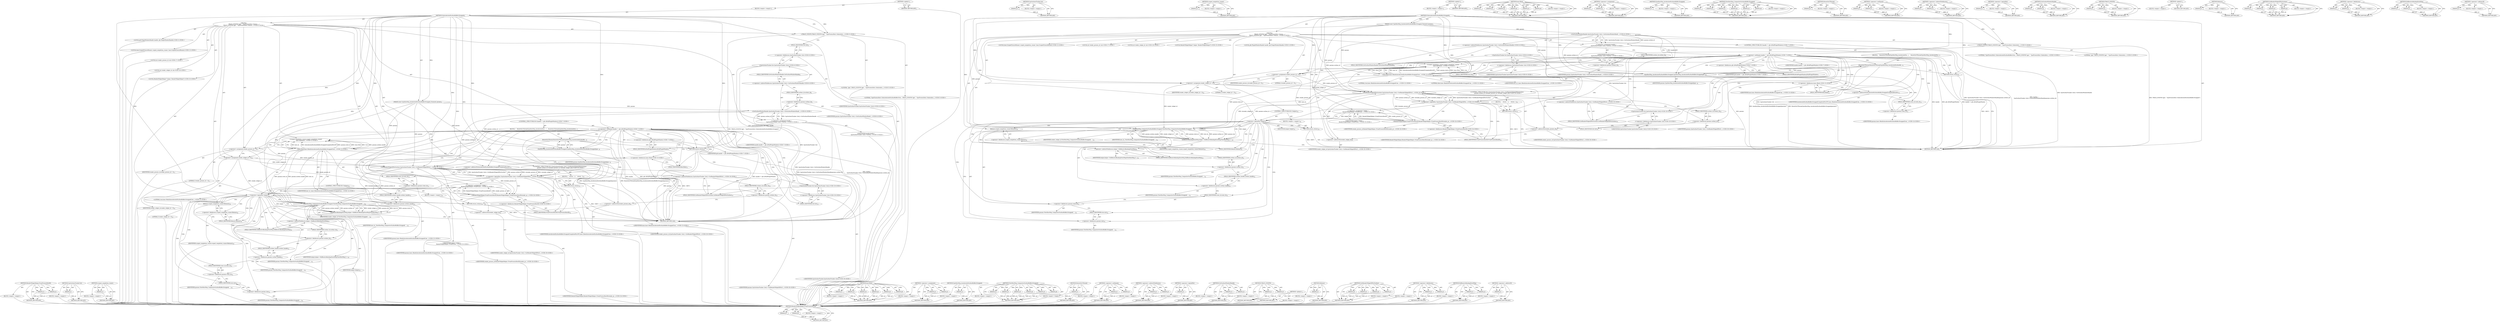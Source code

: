 digraph "&lt;operator&gt;.addressOf" {
vulnerable_215 [label=<(METHOD,RenderWidgetHelper.FromProcessHostID)>];
vulnerable_216 [label=<(PARAM,p1)>];
vulnerable_217 [label=<(PARAM,p2)>];
vulnerable_218 [label=<(BLOCK,&lt;empty&gt;,&lt;empty&gt;)>];
vulnerable_219 [label=<(METHOD_RETURN,ANY)>];
vulnerable_165 [label=<(METHOD,GpuSurfaceTracker.Get)>];
vulnerable_166 [label=<(PARAM,p1)>];
vulnerable_167 [label=<(BLOCK,&lt;empty&gt;,&lt;empty&gt;)>];
vulnerable_168 [label=<(METHOD_RETURN,ANY)>];
vulnerable_187 [label=<(METHOD,scoped_completion_runner)>];
vulnerable_188 [label=<(PARAM,p1)>];
vulnerable_189 [label=<(BLOCK,&lt;empty&gt;,&lt;empty&gt;)>];
vulnerable_190 [label=<(METHOD_RETURN,ANY)>];
vulnerable_6 [label=<(METHOD,&lt;global&gt;)<SUB>1</SUB>>];
vulnerable_7 [label=<(BLOCK,&lt;empty&gt;,&lt;empty&gt;)<SUB>1</SUB>>];
vulnerable_8 [label=<(METHOD,OnAcceleratedSurfaceBuffersSwapped)<SUB>1</SUB>>];
vulnerable_9 [label=<(PARAM,const GpuHostMsg_AcceleratedSurfaceBuffersSwapped_Params&amp; params)<SUB>2</SUB>>];
vulnerable_10 [label="<(BLOCK,{
  TRACE_EVENT0(&quot;gpu&quot;, &quot;GpuProcessHost::OnAcce...,{
  TRACE_EVENT0(&quot;gpu&quot;, &quot;GpuProcessHost::OnAcce...)<SUB>2</SUB>>"];
vulnerable_11 [label="<(TRACE_EVENT0,TRACE_EVENT0(&quot;gpu&quot;, &quot;GpuProcessHost::OnAccelera...)<SUB>3</SUB>>"];
vulnerable_12 [label="<(LITERAL,&quot;gpu&quot;,TRACE_EVENT0(&quot;gpu&quot;, &quot;GpuProcessHost::OnAccelera...)<SUB>3</SUB>>"];
vulnerable_13 [label="<(LITERAL,&quot;GpuProcessHost::OnAcceleratedSurfaceBuffersSwa...,TRACE_EVENT0(&quot;gpu&quot;, &quot;GpuProcessHost::OnAccelera...)<SUB>3</SUB>>"];
vulnerable_14 [label="<(LOCAL,gfx.PluginWindowHandle handle: gfx.PluginWindowHandle)<SUB>5</SUB>>"];
vulnerable_15 [label="<(&lt;operator&gt;.assignment,handle =
      GpuSurfaceTracker::Get()-&gt;GetSur...)<SUB>5</SUB>>"];
vulnerable_16 [label="<(IDENTIFIER,handle,handle =
      GpuSurfaceTracker::Get()-&gt;GetSur...)<SUB>5</SUB>>"];
vulnerable_17 [label="<(GetSurfaceWindowHandle,GpuSurfaceTracker::Get()-&gt;GetSurfaceWindowHandl...)<SUB>6</SUB>>"];
vulnerable_18 [label="<(&lt;operator&gt;.indirectFieldAccess,GpuSurfaceTracker::Get()-&gt;GetSurfaceWindowHandle)<SUB>6</SUB>>"];
vulnerable_19 [label="<(GpuSurfaceTracker.Get,GpuSurfaceTracker::Get())<SUB>6</SUB>>"];
vulnerable_20 [label="<(&lt;operator&gt;.fieldAccess,GpuSurfaceTracker::Get)<SUB>6</SUB>>"];
vulnerable_21 [label="<(IDENTIFIER,GpuSurfaceTracker,GpuSurfaceTracker::Get())<SUB>6</SUB>>"];
vulnerable_22 [label=<(FIELD_IDENTIFIER,Get,Get)<SUB>6</SUB>>];
vulnerable_23 [label=<(FIELD_IDENTIFIER,GetSurfaceWindowHandle,GetSurfaceWindowHandle)<SUB>6</SUB>>];
vulnerable_24 [label=<(&lt;operator&gt;.fieldAccess,params.surface_id)<SUB>6</SUB>>];
vulnerable_25 [label="<(IDENTIFIER,params,GpuSurfaceTracker::Get()-&gt;GetSurfaceWindowHandl...)<SUB>6</SUB>>"];
vulnerable_26 [label=<(FIELD_IDENTIFIER,surface_id,surface_id)<SUB>6</SUB>>];
vulnerable_27 [label="<(CONTROL_STRUCTURE,IF,if (handle != gfx::kNullPluginWindow))<SUB>7</SUB>>"];
vulnerable_28 [label="<(&lt;operator&gt;.notEquals,handle != gfx::kNullPluginWindow)<SUB>7</SUB>>"];
vulnerable_29 [label="<(IDENTIFIER,handle,handle != gfx::kNullPluginWindow)<SUB>7</SUB>>"];
vulnerable_30 [label="<(&lt;operator&gt;.fieldAccess,gfx::kNullPluginWindow)<SUB>7</SUB>>"];
vulnerable_31 [label="<(IDENTIFIER,gfx,handle != gfx::kNullPluginWindow)<SUB>7</SUB>>"];
vulnerable_32 [label=<(FIELD_IDENTIFIER,kNullPluginWindow,kNullPluginWindow)<SUB>7</SUB>>];
vulnerable_33 [label=<(BLOCK,{
    RouteOnUIThread(GpuHostMsg_AcceleratedSur...,{
    RouteOnUIThread(GpuHostMsg_AcceleratedSur...)<SUB>7</SUB>>];
vulnerable_34 [label=<(RouteOnUIThread,RouteOnUIThread(GpuHostMsg_AcceleratedSurfaceBu...)<SUB>8</SUB>>];
vulnerable_35 [label=<(GpuHostMsg_AcceleratedSurfaceBuffersSwapped,GpuHostMsg_AcceleratedSurfaceBuffersSwapped(par...)<SUB>8</SUB>>];
vulnerable_36 [label=<(IDENTIFIER,params,GpuHostMsg_AcceleratedSurfaceBuffersSwapped(par...)<SUB>8</SUB>>];
vulnerable_37 [label=<(RETURN,return;,return;)<SUB>9</SUB>>];
vulnerable_38 [label="<(LOCAL,base.ScopedClosureRunner scoped_completion_runner: base.ScopedClosureRunner)<SUB>12</SUB>>"];
vulnerable_39 [label="<(scoped_completion_runner,scoped_completion_runner(
       base::Bind(&amp;Ac...)<SUB>12</SUB>>"];
vulnerable_40 [label="<(base.Bind,base::Bind(&amp;AcceleratedSurfaceBuffersSwappedCom...)<SUB>13</SUB>>"];
vulnerable_41 [label="<(&lt;operator&gt;.fieldAccess,base::Bind)<SUB>13</SUB>>"];
vulnerable_42 [label="<(IDENTIFIER,base,base::Bind(&amp;AcceleratedSurfaceBuffersSwappedCom...)<SUB>13</SUB>>"];
vulnerable_43 [label=<(FIELD_IDENTIFIER,Bind,Bind)<SUB>13</SUB>>];
vulnerable_44 [label=<(&lt;operator&gt;.addressOf,&amp;AcceleratedSurfaceBuffersSwappedCompletedForGPU)<SUB>13</SUB>>];
vulnerable_45 [label="<(IDENTIFIER,AcceleratedSurfaceBuffersSwappedCompletedForGPU,base::Bind(&amp;AcceleratedSurfaceBuffersSwappedCom...)<SUB>13</SUB>>"];
vulnerable_46 [label="<(IDENTIFIER,host_id_,base::Bind(&amp;AcceleratedSurfaceBuffersSwappedCom...)<SUB>14</SUB>>"];
vulnerable_47 [label=<(&lt;operator&gt;.fieldAccess,params.route_id)<SUB>14</SUB>>];
vulnerable_48 [label="<(IDENTIFIER,params,base::Bind(&amp;AcceleratedSurfaceBuffersSwappedCom...)<SUB>14</SUB>>"];
vulnerable_49 [label=<(FIELD_IDENTIFIER,route_id,route_id)<SUB>14</SUB>>];
vulnerable_50 [label="<(LITERAL,true,base::Bind(&amp;AcceleratedSurfaceBuffersSwappedCom...)<SUB>15</SUB>>"];
vulnerable_51 [label="<(LITERAL,false,base::Bind(&amp;AcceleratedSurfaceBuffersSwappedCom...)<SUB>15</SUB>>"];
vulnerable_52 [label="<(LOCAL,int render_process_id: int)<SUB>17</SUB>>"];
vulnerable_53 [label=<(&lt;operator&gt;.assignment,render_process_id = 0)<SUB>17</SUB>>];
vulnerable_54 [label=<(IDENTIFIER,render_process_id,render_process_id = 0)<SUB>17</SUB>>];
vulnerable_55 [label=<(LITERAL,0,render_process_id = 0)<SUB>17</SUB>>];
vulnerable_56 [label="<(LOCAL,int render_widget_id: int)<SUB>18</SUB>>"];
vulnerable_57 [label=<(&lt;operator&gt;.assignment,render_widget_id = 0)<SUB>18</SUB>>];
vulnerable_58 [label=<(IDENTIFIER,render_widget_id,render_widget_id = 0)<SUB>18</SUB>>];
vulnerable_59 [label=<(LITERAL,0,render_widget_id = 0)<SUB>18</SUB>>];
vulnerable_60 [label="<(CONTROL_STRUCTURE,IF,if (!GpuSurfaceTracker::Get()-&gt;GetRenderWidgetIDForSurface(
      params.surface_id, &amp;render_process_id, &amp;render_widget_id)))<SUB>19</SUB>>"];
vulnerable_61 [label="<(&lt;operator&gt;.logicalNot,!GpuSurfaceTracker::Get()-&gt;GetRenderWidgetIDFor...)<SUB>19</SUB>>"];
vulnerable_62 [label="<(GetRenderWidgetIDForSurface,GpuSurfaceTracker::Get()-&gt;GetRenderWidgetIDForS...)<SUB>19</SUB>>"];
vulnerable_63 [label="<(&lt;operator&gt;.indirectFieldAccess,GpuSurfaceTracker::Get()-&gt;GetRenderWidgetIDForS...)<SUB>19</SUB>>"];
vulnerable_64 [label="<(GpuSurfaceTracker.Get,GpuSurfaceTracker::Get())<SUB>19</SUB>>"];
vulnerable_65 [label="<(&lt;operator&gt;.fieldAccess,GpuSurfaceTracker::Get)<SUB>19</SUB>>"];
vulnerable_66 [label="<(IDENTIFIER,GpuSurfaceTracker,GpuSurfaceTracker::Get())<SUB>19</SUB>>"];
vulnerable_67 [label=<(FIELD_IDENTIFIER,Get,Get)<SUB>19</SUB>>];
vulnerable_68 [label=<(FIELD_IDENTIFIER,GetRenderWidgetIDForSurface,GetRenderWidgetIDForSurface)<SUB>19</SUB>>];
vulnerable_69 [label=<(&lt;operator&gt;.fieldAccess,params.surface_id)<SUB>20</SUB>>];
vulnerable_70 [label="<(IDENTIFIER,params,GpuSurfaceTracker::Get()-&gt;GetRenderWidgetIDForS...)<SUB>20</SUB>>"];
vulnerable_71 [label=<(FIELD_IDENTIFIER,surface_id,surface_id)<SUB>20</SUB>>];
vulnerable_72 [label=<(&lt;operator&gt;.addressOf,&amp;render_process_id)<SUB>20</SUB>>];
vulnerable_73 [label="<(IDENTIFIER,render_process_id,GpuSurfaceTracker::Get()-&gt;GetRenderWidgetIDForS...)<SUB>20</SUB>>"];
vulnerable_74 [label=<(&lt;operator&gt;.addressOf,&amp;render_widget_id)<SUB>20</SUB>>];
vulnerable_75 [label="<(IDENTIFIER,render_widget_id,GpuSurfaceTracker::Get()-&gt;GetRenderWidgetIDForS...)<SUB>20</SUB>>"];
vulnerable_76 [label=<(BLOCK,{
    return;
  },{
    return;
  })<SUB>20</SUB>>];
vulnerable_77 [label=<(RETURN,return;,return;)<SUB>21</SUB>>];
vulnerable_78 [label="<(LOCAL,RenderWidgetHelper* helper: RenderWidgetHelper*)<SUB>23</SUB>>"];
vulnerable_79 [label="<(&lt;operator&gt;.assignment,* helper =
      RenderWidgetHelper::FromProces...)<SUB>23</SUB>>"];
vulnerable_80 [label="<(IDENTIFIER,helper,* helper =
      RenderWidgetHelper::FromProces...)<SUB>23</SUB>>"];
vulnerable_81 [label="<(RenderWidgetHelper.FromProcessHostID,RenderWidgetHelper::FromProcessHostID(render_pr...)<SUB>24</SUB>>"];
vulnerable_82 [label="<(&lt;operator&gt;.fieldAccess,RenderWidgetHelper::FromProcessHostID)<SUB>24</SUB>>"];
vulnerable_83 [label="<(IDENTIFIER,RenderWidgetHelper,RenderWidgetHelper::FromProcessHostID(render_pr...)<SUB>24</SUB>>"];
vulnerable_84 [label=<(FIELD_IDENTIFIER,FromProcessHostID,FromProcessHostID)<SUB>24</SUB>>];
vulnerable_85 [label="<(IDENTIFIER,render_process_id,RenderWidgetHelper::FromProcessHostID(render_pr...)<SUB>24</SUB>>"];
vulnerable_86 [label=<(CONTROL_STRUCTURE,IF,if (!helper))<SUB>25</SUB>>];
vulnerable_87 [label=<(&lt;operator&gt;.logicalNot,!helper)<SUB>25</SUB>>];
vulnerable_88 [label=<(IDENTIFIER,helper,!helper)<SUB>25</SUB>>];
vulnerable_89 [label=<(BLOCK,&lt;empty&gt;,&lt;empty&gt;)<SUB>26</SUB>>];
vulnerable_90 [label=<(RETURN,return;,return;)<SUB>26</SUB>>];
vulnerable_91 [label=<(Release,scoped_completion_runner.Release())<SUB>28</SUB>>];
vulnerable_92 [label=<(&lt;operator&gt;.fieldAccess,scoped_completion_runner.Release)<SUB>28</SUB>>];
vulnerable_93 [label=<(IDENTIFIER,scoped_completion_runner,scoped_completion_runner.Release())<SUB>28</SUB>>];
vulnerable_94 [label=<(FIELD_IDENTIFIER,Release,Release)<SUB>28</SUB>>];
vulnerable_95 [label=<(DidReceiveBackingStoreMsg,helper-&gt;DidReceiveBackingStoreMsg(ViewHostMsg_C...)<SUB>29</SUB>>];
vulnerable_96 [label=<(&lt;operator&gt;.indirectFieldAccess,helper-&gt;DidReceiveBackingStoreMsg)<SUB>29</SUB>>];
vulnerable_97 [label=<(IDENTIFIER,helper,helper-&gt;DidReceiveBackingStoreMsg(ViewHostMsg_C...)<SUB>29</SUB>>];
vulnerable_98 [label=<(FIELD_IDENTIFIER,DidReceiveBackingStoreMsg,DidReceiveBackingStoreMsg)<SUB>29</SUB>>];
vulnerable_99 [label=<(ViewHostMsg_CompositorSurfaceBuffersSwapped,ViewHostMsg_CompositorSurfaceBuffersSwapped(
  ...)<SUB>29</SUB>>];
vulnerable_100 [label=<(IDENTIFIER,render_widget_id,ViewHostMsg_CompositorSurfaceBuffersSwapped(
  ...)<SUB>30</SUB>>];
vulnerable_101 [label=<(&lt;operator&gt;.fieldAccess,params.surface_id)<SUB>31</SUB>>];
vulnerable_102 [label=<(IDENTIFIER,params,ViewHostMsg_CompositorSurfaceBuffersSwapped(
  ...)<SUB>31</SUB>>];
vulnerable_103 [label=<(FIELD_IDENTIFIER,surface_id,surface_id)<SUB>31</SUB>>];
vulnerable_104 [label=<(&lt;operator&gt;.fieldAccess,params.surface_handle)<SUB>32</SUB>>];
vulnerable_105 [label=<(IDENTIFIER,params,ViewHostMsg_CompositorSurfaceBuffersSwapped(
  ...)<SUB>32</SUB>>];
vulnerable_106 [label=<(FIELD_IDENTIFIER,surface_handle,surface_handle)<SUB>32</SUB>>];
vulnerable_107 [label=<(&lt;operator&gt;.fieldAccess,params.route_id)<SUB>33</SUB>>];
vulnerable_108 [label=<(IDENTIFIER,params,ViewHostMsg_CompositorSurfaceBuffersSwapped(
  ...)<SUB>33</SUB>>];
vulnerable_109 [label=<(FIELD_IDENTIFIER,route_id,route_id)<SUB>33</SUB>>];
vulnerable_110 [label=<(&lt;operator&gt;.fieldAccess,params.size)<SUB>34</SUB>>];
vulnerable_111 [label=<(IDENTIFIER,params,ViewHostMsg_CompositorSurfaceBuffersSwapped(
  ...)<SUB>34</SUB>>];
vulnerable_112 [label=<(FIELD_IDENTIFIER,size,size)<SUB>34</SUB>>];
vulnerable_113 [label=<(IDENTIFIER,host_id_,ViewHostMsg_CompositorSurfaceBuffersSwapped(
  ...)<SUB>35</SUB>>];
vulnerable_114 [label=<(METHOD_RETURN,void)<SUB>1</SUB>>];
vulnerable_116 [label=<(METHOD_RETURN,ANY)<SUB>1</SUB>>];
vulnerable_191 [label=<(METHOD,base.Bind)>];
vulnerable_192 [label=<(PARAM,p1)>];
vulnerable_193 [label=<(PARAM,p2)>];
vulnerable_194 [label=<(PARAM,p3)>];
vulnerable_195 [label=<(PARAM,p4)>];
vulnerable_196 [label=<(PARAM,p5)>];
vulnerable_197 [label=<(PARAM,p6)>];
vulnerable_198 [label=<(BLOCK,&lt;empty&gt;,&lt;empty&gt;)>];
vulnerable_199 [label=<(METHOD_RETURN,ANY)>];
vulnerable_150 [label=<(METHOD,&lt;operator&gt;.assignment)>];
vulnerable_151 [label=<(PARAM,p1)>];
vulnerable_152 [label=<(PARAM,p2)>];
vulnerable_153 [label=<(BLOCK,&lt;empty&gt;,&lt;empty&gt;)>];
vulnerable_154 [label=<(METHOD_RETURN,ANY)>];
vulnerable_183 [label=<(METHOD,GpuHostMsg_AcceleratedSurfaceBuffersSwapped)>];
vulnerable_184 [label=<(PARAM,p1)>];
vulnerable_185 [label=<(BLOCK,&lt;empty&gt;,&lt;empty&gt;)>];
vulnerable_186 [label=<(METHOD_RETURN,ANY)>];
vulnerable_229 [label=<(METHOD,ViewHostMsg_CompositorSurfaceBuffersSwapped)>];
vulnerable_230 [label=<(PARAM,p1)>];
vulnerable_231 [label=<(PARAM,p2)>];
vulnerable_232 [label=<(PARAM,p3)>];
vulnerable_233 [label=<(PARAM,p4)>];
vulnerable_234 [label=<(PARAM,p5)>];
vulnerable_235 [label=<(PARAM,p6)>];
vulnerable_236 [label=<(BLOCK,&lt;empty&gt;,&lt;empty&gt;)>];
vulnerable_237 [label=<(METHOD_RETURN,ANY)>];
vulnerable_179 [label=<(METHOD,RouteOnUIThread)>];
vulnerable_180 [label=<(PARAM,p1)>];
vulnerable_181 [label=<(BLOCK,&lt;empty&gt;,&lt;empty&gt;)>];
vulnerable_182 [label=<(METHOD_RETURN,ANY)>];
vulnerable_174 [label=<(METHOD,&lt;operator&gt;.notEquals)>];
vulnerable_175 [label=<(PARAM,p1)>];
vulnerable_176 [label=<(PARAM,p2)>];
vulnerable_177 [label=<(BLOCK,&lt;empty&gt;,&lt;empty&gt;)>];
vulnerable_178 [label=<(METHOD_RETURN,ANY)>];
vulnerable_160 [label=<(METHOD,&lt;operator&gt;.indirectFieldAccess)>];
vulnerable_161 [label=<(PARAM,p1)>];
vulnerable_162 [label=<(PARAM,p2)>];
vulnerable_163 [label=<(BLOCK,&lt;empty&gt;,&lt;empty&gt;)>];
vulnerable_164 [label=<(METHOD_RETURN,ANY)>];
vulnerable_204 [label=<(METHOD,&lt;operator&gt;.logicalNot)>];
vulnerable_205 [label=<(PARAM,p1)>];
vulnerable_206 [label=<(BLOCK,&lt;empty&gt;,&lt;empty&gt;)>];
vulnerable_207 [label=<(METHOD_RETURN,ANY)>];
vulnerable_155 [label=<(METHOD,GetSurfaceWindowHandle)>];
vulnerable_156 [label=<(PARAM,p1)>];
vulnerable_157 [label=<(PARAM,p2)>];
vulnerable_158 [label=<(BLOCK,&lt;empty&gt;,&lt;empty&gt;)>];
vulnerable_159 [label=<(METHOD_RETURN,ANY)>];
vulnerable_145 [label=<(METHOD,TRACE_EVENT0)>];
vulnerable_146 [label=<(PARAM,p1)>];
vulnerable_147 [label=<(PARAM,p2)>];
vulnerable_148 [label=<(BLOCK,&lt;empty&gt;,&lt;empty&gt;)>];
vulnerable_149 [label=<(METHOD_RETURN,ANY)>];
vulnerable_139 [label=<(METHOD,&lt;global&gt;)<SUB>1</SUB>>];
vulnerable_140 [label=<(BLOCK,&lt;empty&gt;,&lt;empty&gt;)>];
vulnerable_141 [label=<(METHOD_RETURN,ANY)>];
vulnerable_220 [label=<(METHOD,Release)>];
vulnerable_221 [label=<(PARAM,p1)>];
vulnerable_222 [label=<(BLOCK,&lt;empty&gt;,&lt;empty&gt;)>];
vulnerable_223 [label=<(METHOD_RETURN,ANY)>];
vulnerable_208 [label=<(METHOD,GetRenderWidgetIDForSurface)>];
vulnerable_209 [label=<(PARAM,p1)>];
vulnerable_210 [label=<(PARAM,p2)>];
vulnerable_211 [label=<(PARAM,p3)>];
vulnerable_212 [label=<(PARAM,p4)>];
vulnerable_213 [label=<(BLOCK,&lt;empty&gt;,&lt;empty&gt;)>];
vulnerable_214 [label=<(METHOD_RETURN,ANY)>];
vulnerable_169 [label=<(METHOD,&lt;operator&gt;.fieldAccess)>];
vulnerable_170 [label=<(PARAM,p1)>];
vulnerable_171 [label=<(PARAM,p2)>];
vulnerable_172 [label=<(BLOCK,&lt;empty&gt;,&lt;empty&gt;)>];
vulnerable_173 [label=<(METHOD_RETURN,ANY)>];
vulnerable_224 [label=<(METHOD,DidReceiveBackingStoreMsg)>];
vulnerable_225 [label=<(PARAM,p1)>];
vulnerable_226 [label=<(PARAM,p2)>];
vulnerable_227 [label=<(BLOCK,&lt;empty&gt;,&lt;empty&gt;)>];
vulnerable_228 [label=<(METHOD_RETURN,ANY)>];
vulnerable_200 [label=<(METHOD,&lt;operator&gt;.addressOf)>];
vulnerable_201 [label=<(PARAM,p1)>];
vulnerable_202 [label=<(BLOCK,&lt;empty&gt;,&lt;empty&gt;)>];
vulnerable_203 [label=<(METHOD_RETURN,ANY)>];
fixed_217 [label=<(METHOD,RenderWidgetHelper.FromProcessHostID)>];
fixed_218 [label=<(PARAM,p1)>];
fixed_219 [label=<(PARAM,p2)>];
fixed_220 [label=<(BLOCK,&lt;empty&gt;,&lt;empty&gt;)>];
fixed_221 [label=<(METHOD_RETURN,ANY)>];
fixed_167 [label=<(METHOD,GpuSurfaceTracker.Get)>];
fixed_168 [label=<(PARAM,p1)>];
fixed_169 [label=<(BLOCK,&lt;empty&gt;,&lt;empty&gt;)>];
fixed_170 [label=<(METHOD_RETURN,ANY)>];
fixed_189 [label=<(METHOD,scoped_completion_runner)>];
fixed_190 [label=<(PARAM,p1)>];
fixed_191 [label=<(BLOCK,&lt;empty&gt;,&lt;empty&gt;)>];
fixed_192 [label=<(METHOD_RETURN,ANY)>];
fixed_6 [label=<(METHOD,&lt;global&gt;)<SUB>1</SUB>>];
fixed_7 [label=<(BLOCK,&lt;empty&gt;,&lt;empty&gt;)<SUB>1</SUB>>];
fixed_8 [label=<(METHOD,OnAcceleratedSurfaceBuffersSwapped)<SUB>1</SUB>>];
fixed_9 [label=<(PARAM,const GpuHostMsg_AcceleratedSurfaceBuffersSwapped_Params&amp; params)<SUB>2</SUB>>];
fixed_10 [label="<(BLOCK,{
  TRACE_EVENT0(&quot;gpu&quot;, &quot;GpuProcessHost::OnAcce...,{
  TRACE_EVENT0(&quot;gpu&quot;, &quot;GpuProcessHost::OnAcce...)<SUB>2</SUB>>"];
fixed_11 [label="<(TRACE_EVENT0,TRACE_EVENT0(&quot;gpu&quot;, &quot;GpuProcessHost::OnAccelera...)<SUB>3</SUB>>"];
fixed_12 [label="<(LITERAL,&quot;gpu&quot;,TRACE_EVENT0(&quot;gpu&quot;, &quot;GpuProcessHost::OnAccelera...)<SUB>3</SUB>>"];
fixed_13 [label="<(LITERAL,&quot;GpuProcessHost::OnAcceleratedSurfaceBuffersSwa...,TRACE_EVENT0(&quot;gpu&quot;, &quot;GpuProcessHost::OnAccelera...)<SUB>3</SUB>>"];
fixed_14 [label="<(LOCAL,gfx.PluginWindowHandle handle: gfx.PluginWindowHandle)<SUB>5</SUB>>"];
fixed_15 [label="<(&lt;operator&gt;.assignment,handle =
      GpuSurfaceTracker::Get()-&gt;GetSur...)<SUB>5</SUB>>"];
fixed_16 [label="<(IDENTIFIER,handle,handle =
      GpuSurfaceTracker::Get()-&gt;GetSur...)<SUB>5</SUB>>"];
fixed_17 [label="<(GetSurfaceWindowHandle,GpuSurfaceTracker::Get()-&gt;GetSurfaceWindowHandl...)<SUB>6</SUB>>"];
fixed_18 [label="<(&lt;operator&gt;.indirectFieldAccess,GpuSurfaceTracker::Get()-&gt;GetSurfaceWindowHandle)<SUB>6</SUB>>"];
fixed_19 [label="<(GpuSurfaceTracker.Get,GpuSurfaceTracker::Get())<SUB>6</SUB>>"];
fixed_20 [label="<(&lt;operator&gt;.fieldAccess,GpuSurfaceTracker::Get)<SUB>6</SUB>>"];
fixed_21 [label="<(IDENTIFIER,GpuSurfaceTracker,GpuSurfaceTracker::Get())<SUB>6</SUB>>"];
fixed_22 [label=<(FIELD_IDENTIFIER,Get,Get)<SUB>6</SUB>>];
fixed_23 [label=<(FIELD_IDENTIFIER,GetSurfaceWindowHandle,GetSurfaceWindowHandle)<SUB>6</SUB>>];
fixed_24 [label=<(&lt;operator&gt;.fieldAccess,params.surface_id)<SUB>6</SUB>>];
fixed_25 [label="<(IDENTIFIER,params,GpuSurfaceTracker::Get()-&gt;GetSurfaceWindowHandl...)<SUB>6</SUB>>"];
fixed_26 [label=<(FIELD_IDENTIFIER,surface_id,surface_id)<SUB>6</SUB>>];
fixed_27 [label="<(CONTROL_STRUCTURE,IF,if (handle != gfx::kNullPluginWindow))<SUB>7</SUB>>"];
fixed_28 [label="<(&lt;operator&gt;.notEquals,handle != gfx::kNullPluginWindow)<SUB>7</SUB>>"];
fixed_29 [label="<(IDENTIFIER,handle,handle != gfx::kNullPluginWindow)<SUB>7</SUB>>"];
fixed_30 [label="<(&lt;operator&gt;.fieldAccess,gfx::kNullPluginWindow)<SUB>7</SUB>>"];
fixed_31 [label="<(IDENTIFIER,gfx,handle != gfx::kNullPluginWindow)<SUB>7</SUB>>"];
fixed_32 [label=<(FIELD_IDENTIFIER,kNullPluginWindow,kNullPluginWindow)<SUB>7</SUB>>];
fixed_33 [label=<(BLOCK,{
    RouteOnUIThread(GpuHostMsg_AcceleratedSur...,{
    RouteOnUIThread(GpuHostMsg_AcceleratedSur...)<SUB>7</SUB>>];
fixed_34 [label=<(RouteOnUIThread,RouteOnUIThread(GpuHostMsg_AcceleratedSurfaceBu...)<SUB>8</SUB>>];
fixed_35 [label=<(GpuHostMsg_AcceleratedSurfaceBuffersSwapped,GpuHostMsg_AcceleratedSurfaceBuffersSwapped(par...)<SUB>8</SUB>>];
fixed_36 [label=<(IDENTIFIER,params,GpuHostMsg_AcceleratedSurfaceBuffersSwapped(par...)<SUB>8</SUB>>];
fixed_37 [label=<(RETURN,return;,return;)<SUB>9</SUB>>];
fixed_38 [label="<(LOCAL,base.ScopedClosureRunner scoped_completion_runner: base.ScopedClosureRunner)<SUB>12</SUB>>"];
fixed_39 [label="<(scoped_completion_runner,scoped_completion_runner(
       base::Bind(&amp;Ac...)<SUB>12</SUB>>"];
fixed_40 [label="<(base.Bind,base::Bind(&amp;AcceleratedSurfaceBuffersSwappedCom...)<SUB>13</SUB>>"];
fixed_41 [label="<(&lt;operator&gt;.fieldAccess,base::Bind)<SUB>13</SUB>>"];
fixed_42 [label="<(IDENTIFIER,base,base::Bind(&amp;AcceleratedSurfaceBuffersSwappedCom...)<SUB>13</SUB>>"];
fixed_43 [label=<(FIELD_IDENTIFIER,Bind,Bind)<SUB>13</SUB>>];
fixed_44 [label=<(&lt;operator&gt;.addressOf,&amp;AcceleratedSurfaceBuffersSwappedCompletedForGPU)<SUB>13</SUB>>];
fixed_45 [label="<(IDENTIFIER,AcceleratedSurfaceBuffersSwappedCompletedForGPU,base::Bind(&amp;AcceleratedSurfaceBuffersSwappedCom...)<SUB>13</SUB>>"];
fixed_46 [label="<(IDENTIFIER,host_id_,base::Bind(&amp;AcceleratedSurfaceBuffersSwappedCom...)<SUB>14</SUB>>"];
fixed_47 [label=<(&lt;operator&gt;.fieldAccess,params.route_id)<SUB>14</SUB>>];
fixed_48 [label="<(IDENTIFIER,params,base::Bind(&amp;AcceleratedSurfaceBuffersSwappedCom...)<SUB>14</SUB>>"];
fixed_49 [label=<(FIELD_IDENTIFIER,route_id,route_id)<SUB>14</SUB>>];
fixed_50 [label="<(LITERAL,true,base::Bind(&amp;AcceleratedSurfaceBuffersSwappedCom...)<SUB>15</SUB>>"];
fixed_51 [label=<(&lt;operator&gt;.fieldAccess,params.surface_handle)<SUB>15</SUB>>];
fixed_52 [label="<(IDENTIFIER,params,base::Bind(&amp;AcceleratedSurfaceBuffersSwappedCom...)<SUB>15</SUB>>"];
fixed_53 [label=<(FIELD_IDENTIFIER,surface_handle,surface_handle)<SUB>15</SUB>>];
fixed_54 [label="<(LOCAL,int render_process_id: int)<SUB>17</SUB>>"];
fixed_55 [label=<(&lt;operator&gt;.assignment,render_process_id = 0)<SUB>17</SUB>>];
fixed_56 [label=<(IDENTIFIER,render_process_id,render_process_id = 0)<SUB>17</SUB>>];
fixed_57 [label=<(LITERAL,0,render_process_id = 0)<SUB>17</SUB>>];
fixed_58 [label="<(LOCAL,int render_widget_id: int)<SUB>18</SUB>>"];
fixed_59 [label=<(&lt;operator&gt;.assignment,render_widget_id = 0)<SUB>18</SUB>>];
fixed_60 [label=<(IDENTIFIER,render_widget_id,render_widget_id = 0)<SUB>18</SUB>>];
fixed_61 [label=<(LITERAL,0,render_widget_id = 0)<SUB>18</SUB>>];
fixed_62 [label="<(CONTROL_STRUCTURE,IF,if (!GpuSurfaceTracker::Get()-&gt;GetRenderWidgetIDForSurface(
      params.surface_id, &amp;render_process_id, &amp;render_widget_id)))<SUB>19</SUB>>"];
fixed_63 [label="<(&lt;operator&gt;.logicalNot,!GpuSurfaceTracker::Get()-&gt;GetRenderWidgetIDFor...)<SUB>19</SUB>>"];
fixed_64 [label="<(GetRenderWidgetIDForSurface,GpuSurfaceTracker::Get()-&gt;GetRenderWidgetIDForS...)<SUB>19</SUB>>"];
fixed_65 [label="<(&lt;operator&gt;.indirectFieldAccess,GpuSurfaceTracker::Get()-&gt;GetRenderWidgetIDForS...)<SUB>19</SUB>>"];
fixed_66 [label="<(GpuSurfaceTracker.Get,GpuSurfaceTracker::Get())<SUB>19</SUB>>"];
fixed_67 [label="<(&lt;operator&gt;.fieldAccess,GpuSurfaceTracker::Get)<SUB>19</SUB>>"];
fixed_68 [label="<(IDENTIFIER,GpuSurfaceTracker,GpuSurfaceTracker::Get())<SUB>19</SUB>>"];
fixed_69 [label=<(FIELD_IDENTIFIER,Get,Get)<SUB>19</SUB>>];
fixed_70 [label=<(FIELD_IDENTIFIER,GetRenderWidgetIDForSurface,GetRenderWidgetIDForSurface)<SUB>19</SUB>>];
fixed_71 [label=<(&lt;operator&gt;.fieldAccess,params.surface_id)<SUB>20</SUB>>];
fixed_72 [label="<(IDENTIFIER,params,GpuSurfaceTracker::Get()-&gt;GetRenderWidgetIDForS...)<SUB>20</SUB>>"];
fixed_73 [label=<(FIELD_IDENTIFIER,surface_id,surface_id)<SUB>20</SUB>>];
fixed_74 [label=<(&lt;operator&gt;.addressOf,&amp;render_process_id)<SUB>20</SUB>>];
fixed_75 [label="<(IDENTIFIER,render_process_id,GpuSurfaceTracker::Get()-&gt;GetRenderWidgetIDForS...)<SUB>20</SUB>>"];
fixed_76 [label=<(&lt;operator&gt;.addressOf,&amp;render_widget_id)<SUB>20</SUB>>];
fixed_77 [label="<(IDENTIFIER,render_widget_id,GpuSurfaceTracker::Get()-&gt;GetRenderWidgetIDForS...)<SUB>20</SUB>>"];
fixed_78 [label=<(BLOCK,{
    return;
  },{
    return;
  })<SUB>20</SUB>>];
fixed_79 [label=<(RETURN,return;,return;)<SUB>21</SUB>>];
fixed_80 [label="<(LOCAL,RenderWidgetHelper* helper: RenderWidgetHelper*)<SUB>23</SUB>>"];
fixed_81 [label="<(&lt;operator&gt;.assignment,* helper =
      RenderWidgetHelper::FromProces...)<SUB>23</SUB>>"];
fixed_82 [label="<(IDENTIFIER,helper,* helper =
      RenderWidgetHelper::FromProces...)<SUB>23</SUB>>"];
fixed_83 [label="<(RenderWidgetHelper.FromProcessHostID,RenderWidgetHelper::FromProcessHostID(render_pr...)<SUB>24</SUB>>"];
fixed_84 [label="<(&lt;operator&gt;.fieldAccess,RenderWidgetHelper::FromProcessHostID)<SUB>24</SUB>>"];
fixed_85 [label="<(IDENTIFIER,RenderWidgetHelper,RenderWidgetHelper::FromProcessHostID(render_pr...)<SUB>24</SUB>>"];
fixed_86 [label=<(FIELD_IDENTIFIER,FromProcessHostID,FromProcessHostID)<SUB>24</SUB>>];
fixed_87 [label="<(IDENTIFIER,render_process_id,RenderWidgetHelper::FromProcessHostID(render_pr...)<SUB>24</SUB>>"];
fixed_88 [label=<(CONTROL_STRUCTURE,IF,if (!helper))<SUB>25</SUB>>];
fixed_89 [label=<(&lt;operator&gt;.logicalNot,!helper)<SUB>25</SUB>>];
fixed_90 [label=<(IDENTIFIER,helper,!helper)<SUB>25</SUB>>];
fixed_91 [label=<(BLOCK,&lt;empty&gt;,&lt;empty&gt;)<SUB>26</SUB>>];
fixed_92 [label=<(RETURN,return;,return;)<SUB>26</SUB>>];
fixed_93 [label=<(Release,scoped_completion_runner.Release())<SUB>28</SUB>>];
fixed_94 [label=<(&lt;operator&gt;.fieldAccess,scoped_completion_runner.Release)<SUB>28</SUB>>];
fixed_95 [label=<(IDENTIFIER,scoped_completion_runner,scoped_completion_runner.Release())<SUB>28</SUB>>];
fixed_96 [label=<(FIELD_IDENTIFIER,Release,Release)<SUB>28</SUB>>];
fixed_97 [label=<(DidReceiveBackingStoreMsg,helper-&gt;DidReceiveBackingStoreMsg(ViewHostMsg_C...)<SUB>29</SUB>>];
fixed_98 [label=<(&lt;operator&gt;.indirectFieldAccess,helper-&gt;DidReceiveBackingStoreMsg)<SUB>29</SUB>>];
fixed_99 [label=<(IDENTIFIER,helper,helper-&gt;DidReceiveBackingStoreMsg(ViewHostMsg_C...)<SUB>29</SUB>>];
fixed_100 [label=<(FIELD_IDENTIFIER,DidReceiveBackingStoreMsg,DidReceiveBackingStoreMsg)<SUB>29</SUB>>];
fixed_101 [label=<(ViewHostMsg_CompositorSurfaceBuffersSwapped,ViewHostMsg_CompositorSurfaceBuffersSwapped(
  ...)<SUB>29</SUB>>];
fixed_102 [label=<(IDENTIFIER,render_widget_id,ViewHostMsg_CompositorSurfaceBuffersSwapped(
  ...)<SUB>30</SUB>>];
fixed_103 [label=<(&lt;operator&gt;.fieldAccess,params.surface_id)<SUB>31</SUB>>];
fixed_104 [label=<(IDENTIFIER,params,ViewHostMsg_CompositorSurfaceBuffersSwapped(
  ...)<SUB>31</SUB>>];
fixed_105 [label=<(FIELD_IDENTIFIER,surface_id,surface_id)<SUB>31</SUB>>];
fixed_106 [label=<(&lt;operator&gt;.fieldAccess,params.surface_handle)<SUB>32</SUB>>];
fixed_107 [label=<(IDENTIFIER,params,ViewHostMsg_CompositorSurfaceBuffersSwapped(
  ...)<SUB>32</SUB>>];
fixed_108 [label=<(FIELD_IDENTIFIER,surface_handle,surface_handle)<SUB>32</SUB>>];
fixed_109 [label=<(&lt;operator&gt;.fieldAccess,params.route_id)<SUB>33</SUB>>];
fixed_110 [label=<(IDENTIFIER,params,ViewHostMsg_CompositorSurfaceBuffersSwapped(
  ...)<SUB>33</SUB>>];
fixed_111 [label=<(FIELD_IDENTIFIER,route_id,route_id)<SUB>33</SUB>>];
fixed_112 [label=<(&lt;operator&gt;.fieldAccess,params.size)<SUB>34</SUB>>];
fixed_113 [label=<(IDENTIFIER,params,ViewHostMsg_CompositorSurfaceBuffersSwapped(
  ...)<SUB>34</SUB>>];
fixed_114 [label=<(FIELD_IDENTIFIER,size,size)<SUB>34</SUB>>];
fixed_115 [label=<(IDENTIFIER,host_id_,ViewHostMsg_CompositorSurfaceBuffersSwapped(
  ...)<SUB>35</SUB>>];
fixed_116 [label=<(METHOD_RETURN,void)<SUB>1</SUB>>];
fixed_118 [label=<(METHOD_RETURN,ANY)<SUB>1</SUB>>];
fixed_193 [label=<(METHOD,base.Bind)>];
fixed_194 [label=<(PARAM,p1)>];
fixed_195 [label=<(PARAM,p2)>];
fixed_196 [label=<(PARAM,p3)>];
fixed_197 [label=<(PARAM,p4)>];
fixed_198 [label=<(PARAM,p5)>];
fixed_199 [label=<(PARAM,p6)>];
fixed_200 [label=<(BLOCK,&lt;empty&gt;,&lt;empty&gt;)>];
fixed_201 [label=<(METHOD_RETURN,ANY)>];
fixed_152 [label=<(METHOD,&lt;operator&gt;.assignment)>];
fixed_153 [label=<(PARAM,p1)>];
fixed_154 [label=<(PARAM,p2)>];
fixed_155 [label=<(BLOCK,&lt;empty&gt;,&lt;empty&gt;)>];
fixed_156 [label=<(METHOD_RETURN,ANY)>];
fixed_185 [label=<(METHOD,GpuHostMsg_AcceleratedSurfaceBuffersSwapped)>];
fixed_186 [label=<(PARAM,p1)>];
fixed_187 [label=<(BLOCK,&lt;empty&gt;,&lt;empty&gt;)>];
fixed_188 [label=<(METHOD_RETURN,ANY)>];
fixed_231 [label=<(METHOD,ViewHostMsg_CompositorSurfaceBuffersSwapped)>];
fixed_232 [label=<(PARAM,p1)>];
fixed_233 [label=<(PARAM,p2)>];
fixed_234 [label=<(PARAM,p3)>];
fixed_235 [label=<(PARAM,p4)>];
fixed_236 [label=<(PARAM,p5)>];
fixed_237 [label=<(PARAM,p6)>];
fixed_238 [label=<(BLOCK,&lt;empty&gt;,&lt;empty&gt;)>];
fixed_239 [label=<(METHOD_RETURN,ANY)>];
fixed_181 [label=<(METHOD,RouteOnUIThread)>];
fixed_182 [label=<(PARAM,p1)>];
fixed_183 [label=<(BLOCK,&lt;empty&gt;,&lt;empty&gt;)>];
fixed_184 [label=<(METHOD_RETURN,ANY)>];
fixed_176 [label=<(METHOD,&lt;operator&gt;.notEquals)>];
fixed_177 [label=<(PARAM,p1)>];
fixed_178 [label=<(PARAM,p2)>];
fixed_179 [label=<(BLOCK,&lt;empty&gt;,&lt;empty&gt;)>];
fixed_180 [label=<(METHOD_RETURN,ANY)>];
fixed_162 [label=<(METHOD,&lt;operator&gt;.indirectFieldAccess)>];
fixed_163 [label=<(PARAM,p1)>];
fixed_164 [label=<(PARAM,p2)>];
fixed_165 [label=<(BLOCK,&lt;empty&gt;,&lt;empty&gt;)>];
fixed_166 [label=<(METHOD_RETURN,ANY)>];
fixed_206 [label=<(METHOD,&lt;operator&gt;.logicalNot)>];
fixed_207 [label=<(PARAM,p1)>];
fixed_208 [label=<(BLOCK,&lt;empty&gt;,&lt;empty&gt;)>];
fixed_209 [label=<(METHOD_RETURN,ANY)>];
fixed_157 [label=<(METHOD,GetSurfaceWindowHandle)>];
fixed_158 [label=<(PARAM,p1)>];
fixed_159 [label=<(PARAM,p2)>];
fixed_160 [label=<(BLOCK,&lt;empty&gt;,&lt;empty&gt;)>];
fixed_161 [label=<(METHOD_RETURN,ANY)>];
fixed_147 [label=<(METHOD,TRACE_EVENT0)>];
fixed_148 [label=<(PARAM,p1)>];
fixed_149 [label=<(PARAM,p2)>];
fixed_150 [label=<(BLOCK,&lt;empty&gt;,&lt;empty&gt;)>];
fixed_151 [label=<(METHOD_RETURN,ANY)>];
fixed_141 [label=<(METHOD,&lt;global&gt;)<SUB>1</SUB>>];
fixed_142 [label=<(BLOCK,&lt;empty&gt;,&lt;empty&gt;)>];
fixed_143 [label=<(METHOD_RETURN,ANY)>];
fixed_222 [label=<(METHOD,Release)>];
fixed_223 [label=<(PARAM,p1)>];
fixed_224 [label=<(BLOCK,&lt;empty&gt;,&lt;empty&gt;)>];
fixed_225 [label=<(METHOD_RETURN,ANY)>];
fixed_210 [label=<(METHOD,GetRenderWidgetIDForSurface)>];
fixed_211 [label=<(PARAM,p1)>];
fixed_212 [label=<(PARAM,p2)>];
fixed_213 [label=<(PARAM,p3)>];
fixed_214 [label=<(PARAM,p4)>];
fixed_215 [label=<(BLOCK,&lt;empty&gt;,&lt;empty&gt;)>];
fixed_216 [label=<(METHOD_RETURN,ANY)>];
fixed_171 [label=<(METHOD,&lt;operator&gt;.fieldAccess)>];
fixed_172 [label=<(PARAM,p1)>];
fixed_173 [label=<(PARAM,p2)>];
fixed_174 [label=<(BLOCK,&lt;empty&gt;,&lt;empty&gt;)>];
fixed_175 [label=<(METHOD_RETURN,ANY)>];
fixed_226 [label=<(METHOD,DidReceiveBackingStoreMsg)>];
fixed_227 [label=<(PARAM,p1)>];
fixed_228 [label=<(PARAM,p2)>];
fixed_229 [label=<(BLOCK,&lt;empty&gt;,&lt;empty&gt;)>];
fixed_230 [label=<(METHOD_RETURN,ANY)>];
fixed_202 [label=<(METHOD,&lt;operator&gt;.addressOf)>];
fixed_203 [label=<(PARAM,p1)>];
fixed_204 [label=<(BLOCK,&lt;empty&gt;,&lt;empty&gt;)>];
fixed_205 [label=<(METHOD_RETURN,ANY)>];
vulnerable_215 -> vulnerable_216  [key=0, label="AST: "];
vulnerable_215 -> vulnerable_216  [key=1, label="DDG: "];
vulnerable_215 -> vulnerable_218  [key=0, label="AST: "];
vulnerable_215 -> vulnerable_217  [key=0, label="AST: "];
vulnerable_215 -> vulnerable_217  [key=1, label="DDG: "];
vulnerable_215 -> vulnerable_219  [key=0, label="AST: "];
vulnerable_215 -> vulnerable_219  [key=1, label="CFG: "];
vulnerable_216 -> vulnerable_219  [key=0, label="DDG: p1"];
vulnerable_217 -> vulnerable_219  [key=0, label="DDG: p2"];
vulnerable_165 -> vulnerable_166  [key=0, label="AST: "];
vulnerable_165 -> vulnerable_166  [key=1, label="DDG: "];
vulnerable_165 -> vulnerable_167  [key=0, label="AST: "];
vulnerable_165 -> vulnerable_168  [key=0, label="AST: "];
vulnerable_165 -> vulnerable_168  [key=1, label="CFG: "];
vulnerable_166 -> vulnerable_168  [key=0, label="DDG: p1"];
vulnerable_187 -> vulnerable_188  [key=0, label="AST: "];
vulnerable_187 -> vulnerable_188  [key=1, label="DDG: "];
vulnerable_187 -> vulnerable_189  [key=0, label="AST: "];
vulnerable_187 -> vulnerable_190  [key=0, label="AST: "];
vulnerable_187 -> vulnerable_190  [key=1, label="CFG: "];
vulnerable_188 -> vulnerable_190  [key=0, label="DDG: p1"];
vulnerable_6 -> vulnerable_7  [key=0, label="AST: "];
vulnerable_6 -> vulnerable_116  [key=0, label="AST: "];
vulnerable_6 -> vulnerable_116  [key=1, label="CFG: "];
vulnerable_7 -> vulnerable_8  [key=0, label="AST: "];
vulnerable_8 -> vulnerable_9  [key=0, label="AST: "];
vulnerable_8 -> vulnerable_9  [key=1, label="DDG: "];
vulnerable_8 -> vulnerable_10  [key=0, label="AST: "];
vulnerable_8 -> vulnerable_114  [key=0, label="AST: "];
vulnerable_8 -> vulnerable_11  [key=0, label="CFG: "];
vulnerable_8 -> vulnerable_11  [key=1, label="DDG: "];
vulnerable_8 -> vulnerable_53  [key=0, label="DDG: "];
vulnerable_8 -> vulnerable_57  [key=0, label="DDG: "];
vulnerable_8 -> vulnerable_28  [key=0, label="DDG: "];
vulnerable_8 -> vulnerable_37  [key=0, label="DDG: "];
vulnerable_8 -> vulnerable_40  [key=0, label="DDG: "];
vulnerable_8 -> vulnerable_77  [key=0, label="DDG: "];
vulnerable_8 -> vulnerable_81  [key=0, label="DDG: "];
vulnerable_8 -> vulnerable_87  [key=0, label="DDG: "];
vulnerable_8 -> vulnerable_90  [key=0, label="DDG: "];
vulnerable_8 -> vulnerable_99  [key=0, label="DDG: "];
vulnerable_8 -> vulnerable_62  [key=0, label="DDG: "];
vulnerable_8 -> vulnerable_35  [key=0, label="DDG: "];
vulnerable_9 -> vulnerable_17  [key=0, label="DDG: params"];
vulnerable_9 -> vulnerable_40  [key=0, label="DDG: params"];
vulnerable_9 -> vulnerable_99  [key=0, label="DDG: params"];
vulnerable_9 -> vulnerable_62  [key=0, label="DDG: params"];
vulnerable_9 -> vulnerable_35  [key=0, label="DDG: params"];
vulnerable_10 -> vulnerable_11  [key=0, label="AST: "];
vulnerable_10 -> vulnerable_14  [key=0, label="AST: "];
vulnerable_10 -> vulnerable_15  [key=0, label="AST: "];
vulnerable_10 -> vulnerable_27  [key=0, label="AST: "];
vulnerable_10 -> vulnerable_38  [key=0, label="AST: "];
vulnerable_10 -> vulnerable_39  [key=0, label="AST: "];
vulnerable_10 -> vulnerable_52  [key=0, label="AST: "];
vulnerable_10 -> vulnerable_53  [key=0, label="AST: "];
vulnerable_10 -> vulnerable_56  [key=0, label="AST: "];
vulnerable_10 -> vulnerable_57  [key=0, label="AST: "];
vulnerable_10 -> vulnerable_60  [key=0, label="AST: "];
vulnerable_10 -> vulnerable_78  [key=0, label="AST: "];
vulnerable_10 -> vulnerable_79  [key=0, label="AST: "];
vulnerable_10 -> vulnerable_86  [key=0, label="AST: "];
vulnerable_10 -> vulnerable_91  [key=0, label="AST: "];
vulnerable_10 -> vulnerable_95  [key=0, label="AST: "];
vulnerable_11 -> vulnerable_12  [key=0, label="AST: "];
vulnerable_11 -> vulnerable_13  [key=0, label="AST: "];
vulnerable_11 -> vulnerable_22  [key=0, label="CFG: "];
vulnerable_11 -> vulnerable_114  [key=0, label="DDG: TRACE_EVENT0(&quot;gpu&quot;, &quot;GpuProcessHost::OnAcceleratedSurfaceBuffersSwapped&quot;)"];
vulnerable_15 -> vulnerable_16  [key=0, label="AST: "];
vulnerable_15 -> vulnerable_17  [key=0, label="AST: "];
vulnerable_15 -> vulnerable_32  [key=0, label="CFG: "];
vulnerable_15 -> vulnerable_114  [key=0, label="DDG: GpuSurfaceTracker::Get()-&gt;GetSurfaceWindowHandle(params.surface_id)"];
vulnerable_15 -> vulnerable_114  [key=1, label="DDG: handle =
      GpuSurfaceTracker::Get()-&gt;GetSurfaceWindowHandle(params.surface_id)"];
vulnerable_15 -> vulnerable_28  [key=0, label="DDG: handle"];
vulnerable_17 -> vulnerable_18  [key=0, label="AST: "];
vulnerable_17 -> vulnerable_24  [key=0, label="AST: "];
vulnerable_17 -> vulnerable_15  [key=0, label="CFG: "];
vulnerable_17 -> vulnerable_15  [key=1, label="DDG: GpuSurfaceTracker::Get()-&gt;GetSurfaceWindowHandle"];
vulnerable_17 -> vulnerable_15  [key=2, label="DDG: params.surface_id"];
vulnerable_17 -> vulnerable_114  [key=0, label="DDG: GpuSurfaceTracker::Get()-&gt;GetSurfaceWindowHandle"];
vulnerable_17 -> vulnerable_62  [key=0, label="DDG: params.surface_id"];
vulnerable_17 -> vulnerable_35  [key=0, label="DDG: params.surface_id"];
vulnerable_18 -> vulnerable_19  [key=0, label="AST: "];
vulnerable_18 -> vulnerable_23  [key=0, label="AST: "];
vulnerable_18 -> vulnerable_26  [key=0, label="CFG: "];
vulnerable_19 -> vulnerable_20  [key=0, label="AST: "];
vulnerable_19 -> vulnerable_23  [key=0, label="CFG: "];
vulnerable_19 -> vulnerable_114  [key=0, label="DDG: GpuSurfaceTracker::Get"];
vulnerable_19 -> vulnerable_64  [key=0, label="DDG: GpuSurfaceTracker::Get"];
vulnerable_20 -> vulnerable_21  [key=0, label="AST: "];
vulnerable_20 -> vulnerable_22  [key=0, label="AST: "];
vulnerable_20 -> vulnerable_19  [key=0, label="CFG: "];
vulnerable_22 -> vulnerable_20  [key=0, label="CFG: "];
vulnerable_23 -> vulnerable_18  [key=0, label="CFG: "];
vulnerable_24 -> vulnerable_25  [key=0, label="AST: "];
vulnerable_24 -> vulnerable_26  [key=0, label="AST: "];
vulnerable_24 -> vulnerable_17  [key=0, label="CFG: "];
vulnerable_26 -> vulnerable_24  [key=0, label="CFG: "];
vulnerable_27 -> vulnerable_28  [key=0, label="AST: "];
vulnerable_27 -> vulnerable_33  [key=0, label="AST: "];
vulnerable_28 -> vulnerable_29  [key=0, label="AST: "];
vulnerable_28 -> vulnerable_30  [key=0, label="AST: "];
vulnerable_28 -> vulnerable_35  [key=0, label="CFG: "];
vulnerable_28 -> vulnerable_35  [key=1, label="CDG: "];
vulnerable_28 -> vulnerable_43  [key=0, label="CFG: "];
vulnerable_28 -> vulnerable_43  [key=1, label="CDG: "];
vulnerable_28 -> vulnerable_114  [key=0, label="DDG: handle"];
vulnerable_28 -> vulnerable_114  [key=1, label="DDG: gfx::kNullPluginWindow"];
vulnerable_28 -> vulnerable_114  [key=2, label="DDG: handle != gfx::kNullPluginWindow"];
vulnerable_28 -> vulnerable_47  [key=0, label="CDG: "];
vulnerable_28 -> vulnerable_34  [key=0, label="CDG: "];
vulnerable_28 -> vulnerable_68  [key=0, label="CDG: "];
vulnerable_28 -> vulnerable_49  [key=0, label="CDG: "];
vulnerable_28 -> vulnerable_64  [key=0, label="CDG: "];
vulnerable_28 -> vulnerable_57  [key=0, label="CDG: "];
vulnerable_28 -> vulnerable_37  [key=0, label="CDG: "];
vulnerable_28 -> vulnerable_72  [key=0, label="CDG: "];
vulnerable_28 -> vulnerable_69  [key=0, label="CDG: "];
vulnerable_28 -> vulnerable_67  [key=0, label="CDG: "];
vulnerable_28 -> vulnerable_74  [key=0, label="CDG: "];
vulnerable_28 -> vulnerable_40  [key=0, label="CDG: "];
vulnerable_28 -> vulnerable_65  [key=0, label="CDG: "];
vulnerable_28 -> vulnerable_44  [key=0, label="CDG: "];
vulnerable_28 -> vulnerable_61  [key=0, label="CDG: "];
vulnerable_28 -> vulnerable_71  [key=0, label="CDG: "];
vulnerable_28 -> vulnerable_53  [key=0, label="CDG: "];
vulnerable_28 -> vulnerable_41  [key=0, label="CDG: "];
vulnerable_28 -> vulnerable_63  [key=0, label="CDG: "];
vulnerable_28 -> vulnerable_62  [key=0, label="CDG: "];
vulnerable_28 -> vulnerable_39  [key=0, label="CDG: "];
vulnerable_30 -> vulnerable_31  [key=0, label="AST: "];
vulnerable_30 -> vulnerable_32  [key=0, label="AST: "];
vulnerable_30 -> vulnerable_28  [key=0, label="CFG: "];
vulnerable_32 -> vulnerable_30  [key=0, label="CFG: "];
vulnerable_33 -> vulnerable_34  [key=0, label="AST: "];
vulnerable_33 -> vulnerable_37  [key=0, label="AST: "];
vulnerable_34 -> vulnerable_35  [key=0, label="AST: "];
vulnerable_34 -> vulnerable_37  [key=0, label="CFG: "];
vulnerable_34 -> vulnerable_114  [key=0, label="DDG: GpuHostMsg_AcceleratedSurfaceBuffersSwapped(params)"];
vulnerable_34 -> vulnerable_114  [key=1, label="DDG: RouteOnUIThread(GpuHostMsg_AcceleratedSurfaceBuffersSwapped(params))"];
vulnerable_35 -> vulnerable_36  [key=0, label="AST: "];
vulnerable_35 -> vulnerable_34  [key=0, label="CFG: "];
vulnerable_35 -> vulnerable_34  [key=1, label="DDG: params"];
vulnerable_35 -> vulnerable_114  [key=0, label="DDG: params"];
vulnerable_37 -> vulnerable_114  [key=0, label="CFG: "];
vulnerable_37 -> vulnerable_114  [key=1, label="DDG: &lt;RET&gt;"];
vulnerable_39 -> vulnerable_40  [key=0, label="AST: "];
vulnerable_39 -> vulnerable_53  [key=0, label="CFG: "];
vulnerable_40 -> vulnerable_41  [key=0, label="AST: "];
vulnerable_40 -> vulnerable_44  [key=0, label="AST: "];
vulnerable_40 -> vulnerable_46  [key=0, label="AST: "];
vulnerable_40 -> vulnerable_47  [key=0, label="AST: "];
vulnerable_40 -> vulnerable_50  [key=0, label="AST: "];
vulnerable_40 -> vulnerable_51  [key=0, label="AST: "];
vulnerable_40 -> vulnerable_39  [key=0, label="CFG: "];
vulnerable_40 -> vulnerable_39  [key=1, label="DDG: host_id_"];
vulnerable_40 -> vulnerable_39  [key=2, label="DDG: &amp;AcceleratedSurfaceBuffersSwappedCompletedForGPU"];
vulnerable_40 -> vulnerable_39  [key=3, label="DDG: params.route_id"];
vulnerable_40 -> vulnerable_39  [key=4, label="DDG: base::Bind"];
vulnerable_40 -> vulnerable_39  [key=5, label="DDG: true"];
vulnerable_40 -> vulnerable_39  [key=6, label="DDG: false"];
vulnerable_40 -> vulnerable_99  [key=0, label="DDG: params.route_id"];
vulnerable_40 -> vulnerable_99  [key=1, label="DDG: host_id_"];
vulnerable_41 -> vulnerable_42  [key=0, label="AST: "];
vulnerable_41 -> vulnerable_43  [key=0, label="AST: "];
vulnerable_41 -> vulnerable_44  [key=0, label="CFG: "];
vulnerable_43 -> vulnerable_41  [key=0, label="CFG: "];
vulnerable_44 -> vulnerable_45  [key=0, label="AST: "];
vulnerable_44 -> vulnerable_49  [key=0, label="CFG: "];
vulnerable_47 -> vulnerable_48  [key=0, label="AST: "];
vulnerable_47 -> vulnerable_49  [key=0, label="AST: "];
vulnerable_47 -> vulnerable_40  [key=0, label="CFG: "];
vulnerable_49 -> vulnerable_47  [key=0, label="CFG: "];
vulnerable_53 -> vulnerable_54  [key=0, label="AST: "];
vulnerable_53 -> vulnerable_55  [key=0, label="AST: "];
vulnerable_53 -> vulnerable_57  [key=0, label="CFG: "];
vulnerable_53 -> vulnerable_81  [key=0, label="DDG: render_process_id"];
vulnerable_53 -> vulnerable_62  [key=0, label="DDG: render_process_id"];
vulnerable_57 -> vulnerable_58  [key=0, label="AST: "];
vulnerable_57 -> vulnerable_59  [key=0, label="AST: "];
vulnerable_57 -> vulnerable_67  [key=0, label="CFG: "];
vulnerable_57 -> vulnerable_99  [key=0, label="DDG: render_widget_id"];
vulnerable_57 -> vulnerable_62  [key=0, label="DDG: render_widget_id"];
vulnerable_60 -> vulnerable_61  [key=0, label="AST: "];
vulnerable_60 -> vulnerable_76  [key=0, label="AST: "];
vulnerable_61 -> vulnerable_62  [key=0, label="AST: "];
vulnerable_61 -> vulnerable_77  [key=0, label="CFG: "];
vulnerable_61 -> vulnerable_77  [key=1, label="CDG: "];
vulnerable_61 -> vulnerable_84  [key=0, label="CFG: "];
vulnerable_61 -> vulnerable_84  [key=1, label="CDG: "];
vulnerable_61 -> vulnerable_81  [key=0, label="CDG: "];
vulnerable_61 -> vulnerable_87  [key=0, label="CDG: "];
vulnerable_61 -> vulnerable_82  [key=0, label="CDG: "];
vulnerable_61 -> vulnerable_79  [key=0, label="CDG: "];
vulnerable_62 -> vulnerable_63  [key=0, label="AST: "];
vulnerable_62 -> vulnerable_69  [key=0, label="AST: "];
vulnerable_62 -> vulnerable_72  [key=0, label="AST: "];
vulnerable_62 -> vulnerable_74  [key=0, label="AST: "];
vulnerable_62 -> vulnerable_61  [key=0, label="CFG: "];
vulnerable_62 -> vulnerable_61  [key=1, label="DDG: GpuSurfaceTracker::Get()-&gt;GetRenderWidgetIDForSurface"];
vulnerable_62 -> vulnerable_61  [key=2, label="DDG: params.surface_id"];
vulnerable_62 -> vulnerable_61  [key=3, label="DDG: &amp;render_process_id"];
vulnerable_62 -> vulnerable_61  [key=4, label="DDG: &amp;render_widget_id"];
vulnerable_62 -> vulnerable_81  [key=0, label="DDG: &amp;render_process_id"];
vulnerable_62 -> vulnerable_99  [key=0, label="DDG: &amp;render_widget_id"];
vulnerable_62 -> vulnerable_99  [key=1, label="DDG: params.surface_id"];
vulnerable_63 -> vulnerable_64  [key=0, label="AST: "];
vulnerable_63 -> vulnerable_68  [key=0, label="AST: "];
vulnerable_63 -> vulnerable_71  [key=0, label="CFG: "];
vulnerable_64 -> vulnerable_65  [key=0, label="AST: "];
vulnerable_64 -> vulnerable_68  [key=0, label="CFG: "];
vulnerable_65 -> vulnerable_66  [key=0, label="AST: "];
vulnerable_65 -> vulnerable_67  [key=0, label="AST: "];
vulnerable_65 -> vulnerable_64  [key=0, label="CFG: "];
vulnerable_67 -> vulnerable_65  [key=0, label="CFG: "];
vulnerable_68 -> vulnerable_63  [key=0, label="CFG: "];
vulnerable_69 -> vulnerable_70  [key=0, label="AST: "];
vulnerable_69 -> vulnerable_71  [key=0, label="AST: "];
vulnerable_69 -> vulnerable_72  [key=0, label="CFG: "];
vulnerable_71 -> vulnerable_69  [key=0, label="CFG: "];
vulnerable_72 -> vulnerable_73  [key=0, label="AST: "];
vulnerable_72 -> vulnerable_74  [key=0, label="CFG: "];
vulnerable_74 -> vulnerable_75  [key=0, label="AST: "];
vulnerable_74 -> vulnerable_62  [key=0, label="CFG: "];
vulnerable_76 -> vulnerable_77  [key=0, label="AST: "];
vulnerable_77 -> vulnerable_114  [key=0, label="CFG: "];
vulnerable_77 -> vulnerable_114  [key=1, label="DDG: &lt;RET&gt;"];
vulnerable_79 -> vulnerable_80  [key=0, label="AST: "];
vulnerable_79 -> vulnerable_81  [key=0, label="AST: "];
vulnerable_79 -> vulnerable_87  [key=0, label="CFG: "];
vulnerable_79 -> vulnerable_87  [key=1, label="DDG: helper"];
vulnerable_81 -> vulnerable_82  [key=0, label="AST: "];
vulnerable_81 -> vulnerable_85  [key=0, label="AST: "];
vulnerable_81 -> vulnerable_79  [key=0, label="CFG: "];
vulnerable_81 -> vulnerable_79  [key=1, label="DDG: RenderWidgetHelper::FromProcessHostID"];
vulnerable_81 -> vulnerable_79  [key=2, label="DDG: render_process_id"];
vulnerable_82 -> vulnerable_83  [key=0, label="AST: "];
vulnerable_82 -> vulnerable_84  [key=0, label="AST: "];
vulnerable_82 -> vulnerable_81  [key=0, label="CFG: "];
vulnerable_84 -> vulnerable_82  [key=0, label="CFG: "];
vulnerable_86 -> vulnerable_87  [key=0, label="AST: "];
vulnerable_86 -> vulnerable_89  [key=0, label="AST: "];
vulnerable_87 -> vulnerable_88  [key=0, label="AST: "];
vulnerable_87 -> vulnerable_90  [key=0, label="CFG: "];
vulnerable_87 -> vulnerable_90  [key=1, label="CDG: "];
vulnerable_87 -> vulnerable_94  [key=0, label="CFG: "];
vulnerable_87 -> vulnerable_94  [key=1, label="CDG: "];
vulnerable_87 -> vulnerable_95  [key=0, label="DDG: helper"];
vulnerable_87 -> vulnerable_95  [key=1, label="CDG: "];
vulnerable_87 -> vulnerable_107  [key=0, label="CDG: "];
vulnerable_87 -> vulnerable_96  [key=0, label="CDG: "];
vulnerable_87 -> vulnerable_98  [key=0, label="CDG: "];
vulnerable_87 -> vulnerable_99  [key=0, label="CDG: "];
vulnerable_87 -> vulnerable_103  [key=0, label="CDG: "];
vulnerable_87 -> vulnerable_104  [key=0, label="CDG: "];
vulnerable_87 -> vulnerable_92  [key=0, label="CDG: "];
vulnerable_87 -> vulnerable_106  [key=0, label="CDG: "];
vulnerable_87 -> vulnerable_91  [key=0, label="CDG: "];
vulnerable_87 -> vulnerable_112  [key=0, label="CDG: "];
vulnerable_87 -> vulnerable_101  [key=0, label="CDG: "];
vulnerable_87 -> vulnerable_110  [key=0, label="CDG: "];
vulnerable_87 -> vulnerable_109  [key=0, label="CDG: "];
vulnerable_89 -> vulnerable_90  [key=0, label="AST: "];
vulnerable_90 -> vulnerable_114  [key=0, label="CFG: "];
vulnerable_90 -> vulnerable_114  [key=1, label="DDG: &lt;RET&gt;"];
vulnerable_91 -> vulnerable_92  [key=0, label="AST: "];
vulnerable_91 -> vulnerable_98  [key=0, label="CFG: "];
vulnerable_92 -> vulnerable_93  [key=0, label="AST: "];
vulnerable_92 -> vulnerable_94  [key=0, label="AST: "];
vulnerable_92 -> vulnerable_91  [key=0, label="CFG: "];
vulnerable_94 -> vulnerable_92  [key=0, label="CFG: "];
vulnerable_95 -> vulnerable_96  [key=0, label="AST: "];
vulnerable_95 -> vulnerable_99  [key=0, label="AST: "];
vulnerable_95 -> vulnerable_114  [key=0, label="CFG: "];
vulnerable_96 -> vulnerable_97  [key=0, label="AST: "];
vulnerable_96 -> vulnerable_98  [key=0, label="AST: "];
vulnerable_96 -> vulnerable_103  [key=0, label="CFG: "];
vulnerable_98 -> vulnerable_96  [key=0, label="CFG: "];
vulnerable_99 -> vulnerable_100  [key=0, label="AST: "];
vulnerable_99 -> vulnerable_101  [key=0, label="AST: "];
vulnerable_99 -> vulnerable_104  [key=0, label="AST: "];
vulnerable_99 -> vulnerable_107  [key=0, label="AST: "];
vulnerable_99 -> vulnerable_110  [key=0, label="AST: "];
vulnerable_99 -> vulnerable_113  [key=0, label="AST: "];
vulnerable_99 -> vulnerable_95  [key=0, label="CFG: "];
vulnerable_99 -> vulnerable_95  [key=1, label="DDG: params.route_id"];
vulnerable_99 -> vulnerable_95  [key=2, label="DDG: host_id_"];
vulnerable_99 -> vulnerable_95  [key=3, label="DDG: params.surface_id"];
vulnerable_99 -> vulnerable_95  [key=4, label="DDG: params.size"];
vulnerable_99 -> vulnerable_95  [key=5, label="DDG: params.surface_handle"];
vulnerable_99 -> vulnerable_95  [key=6, label="DDG: render_widget_id"];
vulnerable_101 -> vulnerable_102  [key=0, label="AST: "];
vulnerable_101 -> vulnerable_103  [key=0, label="AST: "];
vulnerable_101 -> vulnerable_106  [key=0, label="CFG: "];
vulnerable_103 -> vulnerable_101  [key=0, label="CFG: "];
vulnerable_104 -> vulnerable_105  [key=0, label="AST: "];
vulnerable_104 -> vulnerable_106  [key=0, label="AST: "];
vulnerable_104 -> vulnerable_109  [key=0, label="CFG: "];
vulnerable_106 -> vulnerable_104  [key=0, label="CFG: "];
vulnerable_107 -> vulnerable_108  [key=0, label="AST: "];
vulnerable_107 -> vulnerable_109  [key=0, label="AST: "];
vulnerable_107 -> vulnerable_112  [key=0, label="CFG: "];
vulnerable_109 -> vulnerable_107  [key=0, label="CFG: "];
vulnerable_110 -> vulnerable_111  [key=0, label="AST: "];
vulnerable_110 -> vulnerable_112  [key=0, label="AST: "];
vulnerable_110 -> vulnerable_99  [key=0, label="CFG: "];
vulnerable_112 -> vulnerable_110  [key=0, label="CFG: "];
vulnerable_191 -> vulnerable_192  [key=0, label="AST: "];
vulnerable_191 -> vulnerable_192  [key=1, label="DDG: "];
vulnerable_191 -> vulnerable_198  [key=0, label="AST: "];
vulnerable_191 -> vulnerable_193  [key=0, label="AST: "];
vulnerable_191 -> vulnerable_193  [key=1, label="DDG: "];
vulnerable_191 -> vulnerable_199  [key=0, label="AST: "];
vulnerable_191 -> vulnerable_199  [key=1, label="CFG: "];
vulnerable_191 -> vulnerable_194  [key=0, label="AST: "];
vulnerable_191 -> vulnerable_194  [key=1, label="DDG: "];
vulnerable_191 -> vulnerable_195  [key=0, label="AST: "];
vulnerable_191 -> vulnerable_195  [key=1, label="DDG: "];
vulnerable_191 -> vulnerable_196  [key=0, label="AST: "];
vulnerable_191 -> vulnerable_196  [key=1, label="DDG: "];
vulnerable_191 -> vulnerable_197  [key=0, label="AST: "];
vulnerable_191 -> vulnerable_197  [key=1, label="DDG: "];
vulnerable_192 -> vulnerable_199  [key=0, label="DDG: p1"];
vulnerable_193 -> vulnerable_199  [key=0, label="DDG: p2"];
vulnerable_194 -> vulnerable_199  [key=0, label="DDG: p3"];
vulnerable_195 -> vulnerable_199  [key=0, label="DDG: p4"];
vulnerable_196 -> vulnerable_199  [key=0, label="DDG: p5"];
vulnerable_197 -> vulnerable_199  [key=0, label="DDG: p6"];
vulnerable_150 -> vulnerable_151  [key=0, label="AST: "];
vulnerable_150 -> vulnerable_151  [key=1, label="DDG: "];
vulnerable_150 -> vulnerable_153  [key=0, label="AST: "];
vulnerable_150 -> vulnerable_152  [key=0, label="AST: "];
vulnerable_150 -> vulnerable_152  [key=1, label="DDG: "];
vulnerable_150 -> vulnerable_154  [key=0, label="AST: "];
vulnerable_150 -> vulnerable_154  [key=1, label="CFG: "];
vulnerable_151 -> vulnerable_154  [key=0, label="DDG: p1"];
vulnerable_152 -> vulnerable_154  [key=0, label="DDG: p2"];
vulnerable_183 -> vulnerable_184  [key=0, label="AST: "];
vulnerable_183 -> vulnerable_184  [key=1, label="DDG: "];
vulnerable_183 -> vulnerable_185  [key=0, label="AST: "];
vulnerable_183 -> vulnerable_186  [key=0, label="AST: "];
vulnerable_183 -> vulnerable_186  [key=1, label="CFG: "];
vulnerable_184 -> vulnerable_186  [key=0, label="DDG: p1"];
vulnerable_229 -> vulnerable_230  [key=0, label="AST: "];
vulnerable_229 -> vulnerable_230  [key=1, label="DDG: "];
vulnerable_229 -> vulnerable_236  [key=0, label="AST: "];
vulnerable_229 -> vulnerable_231  [key=0, label="AST: "];
vulnerable_229 -> vulnerable_231  [key=1, label="DDG: "];
vulnerable_229 -> vulnerable_237  [key=0, label="AST: "];
vulnerable_229 -> vulnerable_237  [key=1, label="CFG: "];
vulnerable_229 -> vulnerable_232  [key=0, label="AST: "];
vulnerable_229 -> vulnerable_232  [key=1, label="DDG: "];
vulnerable_229 -> vulnerable_233  [key=0, label="AST: "];
vulnerable_229 -> vulnerable_233  [key=1, label="DDG: "];
vulnerable_229 -> vulnerable_234  [key=0, label="AST: "];
vulnerable_229 -> vulnerable_234  [key=1, label="DDG: "];
vulnerable_229 -> vulnerable_235  [key=0, label="AST: "];
vulnerable_229 -> vulnerable_235  [key=1, label="DDG: "];
vulnerable_230 -> vulnerable_237  [key=0, label="DDG: p1"];
vulnerable_231 -> vulnerable_237  [key=0, label="DDG: p2"];
vulnerable_232 -> vulnerable_237  [key=0, label="DDG: p3"];
vulnerable_233 -> vulnerable_237  [key=0, label="DDG: p4"];
vulnerable_234 -> vulnerable_237  [key=0, label="DDG: p5"];
vulnerable_235 -> vulnerable_237  [key=0, label="DDG: p6"];
vulnerable_179 -> vulnerable_180  [key=0, label="AST: "];
vulnerable_179 -> vulnerable_180  [key=1, label="DDG: "];
vulnerable_179 -> vulnerable_181  [key=0, label="AST: "];
vulnerable_179 -> vulnerable_182  [key=0, label="AST: "];
vulnerable_179 -> vulnerable_182  [key=1, label="CFG: "];
vulnerable_180 -> vulnerable_182  [key=0, label="DDG: p1"];
vulnerable_174 -> vulnerable_175  [key=0, label="AST: "];
vulnerable_174 -> vulnerable_175  [key=1, label="DDG: "];
vulnerable_174 -> vulnerable_177  [key=0, label="AST: "];
vulnerable_174 -> vulnerable_176  [key=0, label="AST: "];
vulnerable_174 -> vulnerable_176  [key=1, label="DDG: "];
vulnerable_174 -> vulnerable_178  [key=0, label="AST: "];
vulnerable_174 -> vulnerable_178  [key=1, label="CFG: "];
vulnerable_175 -> vulnerable_178  [key=0, label="DDG: p1"];
vulnerable_176 -> vulnerable_178  [key=0, label="DDG: p2"];
vulnerable_160 -> vulnerable_161  [key=0, label="AST: "];
vulnerable_160 -> vulnerable_161  [key=1, label="DDG: "];
vulnerable_160 -> vulnerable_163  [key=0, label="AST: "];
vulnerable_160 -> vulnerable_162  [key=0, label="AST: "];
vulnerable_160 -> vulnerable_162  [key=1, label="DDG: "];
vulnerable_160 -> vulnerable_164  [key=0, label="AST: "];
vulnerable_160 -> vulnerable_164  [key=1, label="CFG: "];
vulnerable_161 -> vulnerable_164  [key=0, label="DDG: p1"];
vulnerable_162 -> vulnerable_164  [key=0, label="DDG: p2"];
vulnerable_204 -> vulnerable_205  [key=0, label="AST: "];
vulnerable_204 -> vulnerable_205  [key=1, label="DDG: "];
vulnerable_204 -> vulnerable_206  [key=0, label="AST: "];
vulnerable_204 -> vulnerable_207  [key=0, label="AST: "];
vulnerable_204 -> vulnerable_207  [key=1, label="CFG: "];
vulnerable_205 -> vulnerable_207  [key=0, label="DDG: p1"];
vulnerable_155 -> vulnerable_156  [key=0, label="AST: "];
vulnerable_155 -> vulnerable_156  [key=1, label="DDG: "];
vulnerable_155 -> vulnerable_158  [key=0, label="AST: "];
vulnerable_155 -> vulnerable_157  [key=0, label="AST: "];
vulnerable_155 -> vulnerable_157  [key=1, label="DDG: "];
vulnerable_155 -> vulnerable_159  [key=0, label="AST: "];
vulnerable_155 -> vulnerable_159  [key=1, label="CFG: "];
vulnerable_156 -> vulnerable_159  [key=0, label="DDG: p1"];
vulnerable_157 -> vulnerable_159  [key=0, label="DDG: p2"];
vulnerable_145 -> vulnerable_146  [key=0, label="AST: "];
vulnerable_145 -> vulnerable_146  [key=1, label="DDG: "];
vulnerable_145 -> vulnerable_148  [key=0, label="AST: "];
vulnerable_145 -> vulnerable_147  [key=0, label="AST: "];
vulnerable_145 -> vulnerable_147  [key=1, label="DDG: "];
vulnerable_145 -> vulnerable_149  [key=0, label="AST: "];
vulnerable_145 -> vulnerable_149  [key=1, label="CFG: "];
vulnerable_146 -> vulnerable_149  [key=0, label="DDG: p1"];
vulnerable_147 -> vulnerable_149  [key=0, label="DDG: p2"];
vulnerable_139 -> vulnerable_140  [key=0, label="AST: "];
vulnerable_139 -> vulnerable_141  [key=0, label="AST: "];
vulnerable_139 -> vulnerable_141  [key=1, label="CFG: "];
vulnerable_220 -> vulnerable_221  [key=0, label="AST: "];
vulnerable_220 -> vulnerable_221  [key=1, label="DDG: "];
vulnerable_220 -> vulnerable_222  [key=0, label="AST: "];
vulnerable_220 -> vulnerable_223  [key=0, label="AST: "];
vulnerable_220 -> vulnerable_223  [key=1, label="CFG: "];
vulnerable_221 -> vulnerable_223  [key=0, label="DDG: p1"];
vulnerable_208 -> vulnerable_209  [key=0, label="AST: "];
vulnerable_208 -> vulnerable_209  [key=1, label="DDG: "];
vulnerable_208 -> vulnerable_213  [key=0, label="AST: "];
vulnerable_208 -> vulnerable_210  [key=0, label="AST: "];
vulnerable_208 -> vulnerable_210  [key=1, label="DDG: "];
vulnerable_208 -> vulnerable_214  [key=0, label="AST: "];
vulnerable_208 -> vulnerable_214  [key=1, label="CFG: "];
vulnerable_208 -> vulnerable_211  [key=0, label="AST: "];
vulnerable_208 -> vulnerable_211  [key=1, label="DDG: "];
vulnerable_208 -> vulnerable_212  [key=0, label="AST: "];
vulnerable_208 -> vulnerable_212  [key=1, label="DDG: "];
vulnerable_209 -> vulnerable_214  [key=0, label="DDG: p1"];
vulnerable_210 -> vulnerable_214  [key=0, label="DDG: p2"];
vulnerable_211 -> vulnerable_214  [key=0, label="DDG: p3"];
vulnerable_212 -> vulnerable_214  [key=0, label="DDG: p4"];
vulnerable_169 -> vulnerable_170  [key=0, label="AST: "];
vulnerable_169 -> vulnerable_170  [key=1, label="DDG: "];
vulnerable_169 -> vulnerable_172  [key=0, label="AST: "];
vulnerable_169 -> vulnerable_171  [key=0, label="AST: "];
vulnerable_169 -> vulnerable_171  [key=1, label="DDG: "];
vulnerable_169 -> vulnerable_173  [key=0, label="AST: "];
vulnerable_169 -> vulnerable_173  [key=1, label="CFG: "];
vulnerable_170 -> vulnerable_173  [key=0, label="DDG: p1"];
vulnerable_171 -> vulnerable_173  [key=0, label="DDG: p2"];
vulnerable_224 -> vulnerable_225  [key=0, label="AST: "];
vulnerable_224 -> vulnerable_225  [key=1, label="DDG: "];
vulnerable_224 -> vulnerable_227  [key=0, label="AST: "];
vulnerable_224 -> vulnerable_226  [key=0, label="AST: "];
vulnerable_224 -> vulnerable_226  [key=1, label="DDG: "];
vulnerable_224 -> vulnerable_228  [key=0, label="AST: "];
vulnerable_224 -> vulnerable_228  [key=1, label="CFG: "];
vulnerable_225 -> vulnerable_228  [key=0, label="DDG: p1"];
vulnerable_226 -> vulnerable_228  [key=0, label="DDG: p2"];
vulnerable_200 -> vulnerable_201  [key=0, label="AST: "];
vulnerable_200 -> vulnerable_201  [key=1, label="DDG: "];
vulnerable_200 -> vulnerable_202  [key=0, label="AST: "];
vulnerable_200 -> vulnerable_203  [key=0, label="AST: "];
vulnerable_200 -> vulnerable_203  [key=1, label="CFG: "];
vulnerable_201 -> vulnerable_203  [key=0, label="DDG: p1"];
fixed_217 -> fixed_218  [key=0, label="AST: "];
fixed_217 -> fixed_218  [key=1, label="DDG: "];
fixed_217 -> fixed_220  [key=0, label="AST: "];
fixed_217 -> fixed_219  [key=0, label="AST: "];
fixed_217 -> fixed_219  [key=1, label="DDG: "];
fixed_217 -> fixed_221  [key=0, label="AST: "];
fixed_217 -> fixed_221  [key=1, label="CFG: "];
fixed_218 -> fixed_221  [key=0, label="DDG: p1"];
fixed_219 -> fixed_221  [key=0, label="DDG: p2"];
fixed_220 -> vulnerable_215  [key=0];
fixed_221 -> vulnerable_215  [key=0];
fixed_167 -> fixed_168  [key=0, label="AST: "];
fixed_167 -> fixed_168  [key=1, label="DDG: "];
fixed_167 -> fixed_169  [key=0, label="AST: "];
fixed_167 -> fixed_170  [key=0, label="AST: "];
fixed_167 -> fixed_170  [key=1, label="CFG: "];
fixed_168 -> fixed_170  [key=0, label="DDG: p1"];
fixed_169 -> vulnerable_215  [key=0];
fixed_170 -> vulnerable_215  [key=0];
fixed_189 -> fixed_190  [key=0, label="AST: "];
fixed_189 -> fixed_190  [key=1, label="DDG: "];
fixed_189 -> fixed_191  [key=0, label="AST: "];
fixed_189 -> fixed_192  [key=0, label="AST: "];
fixed_189 -> fixed_192  [key=1, label="CFG: "];
fixed_190 -> fixed_192  [key=0, label="DDG: p1"];
fixed_191 -> vulnerable_215  [key=0];
fixed_192 -> vulnerable_215  [key=0];
fixed_6 -> fixed_7  [key=0, label="AST: "];
fixed_6 -> fixed_118  [key=0, label="AST: "];
fixed_6 -> fixed_118  [key=1, label="CFG: "];
fixed_7 -> fixed_8  [key=0, label="AST: "];
fixed_8 -> fixed_9  [key=0, label="AST: "];
fixed_8 -> fixed_9  [key=1, label="DDG: "];
fixed_8 -> fixed_10  [key=0, label="AST: "];
fixed_8 -> fixed_116  [key=0, label="AST: "];
fixed_8 -> fixed_11  [key=0, label="CFG: "];
fixed_8 -> fixed_11  [key=1, label="DDG: "];
fixed_8 -> fixed_55  [key=0, label="DDG: "];
fixed_8 -> fixed_59  [key=0, label="DDG: "];
fixed_8 -> fixed_28  [key=0, label="DDG: "];
fixed_8 -> fixed_37  [key=0, label="DDG: "];
fixed_8 -> fixed_40  [key=0, label="DDG: "];
fixed_8 -> fixed_79  [key=0, label="DDG: "];
fixed_8 -> fixed_83  [key=0, label="DDG: "];
fixed_8 -> fixed_89  [key=0, label="DDG: "];
fixed_8 -> fixed_92  [key=0, label="DDG: "];
fixed_8 -> fixed_101  [key=0, label="DDG: "];
fixed_8 -> fixed_64  [key=0, label="DDG: "];
fixed_8 -> fixed_35  [key=0, label="DDG: "];
fixed_9 -> fixed_17  [key=0, label="DDG: params"];
fixed_9 -> fixed_40  [key=0, label="DDG: params"];
fixed_9 -> fixed_101  [key=0, label="DDG: params"];
fixed_9 -> fixed_64  [key=0, label="DDG: params"];
fixed_9 -> fixed_35  [key=0, label="DDG: params"];
fixed_10 -> fixed_11  [key=0, label="AST: "];
fixed_10 -> fixed_14  [key=0, label="AST: "];
fixed_10 -> fixed_15  [key=0, label="AST: "];
fixed_10 -> fixed_27  [key=0, label="AST: "];
fixed_10 -> fixed_38  [key=0, label="AST: "];
fixed_10 -> fixed_39  [key=0, label="AST: "];
fixed_10 -> fixed_54  [key=0, label="AST: "];
fixed_10 -> fixed_55  [key=0, label="AST: "];
fixed_10 -> fixed_58  [key=0, label="AST: "];
fixed_10 -> fixed_59  [key=0, label="AST: "];
fixed_10 -> fixed_62  [key=0, label="AST: "];
fixed_10 -> fixed_80  [key=0, label="AST: "];
fixed_10 -> fixed_81  [key=0, label="AST: "];
fixed_10 -> fixed_88  [key=0, label="AST: "];
fixed_10 -> fixed_93  [key=0, label="AST: "];
fixed_10 -> fixed_97  [key=0, label="AST: "];
fixed_11 -> fixed_12  [key=0, label="AST: "];
fixed_11 -> fixed_13  [key=0, label="AST: "];
fixed_11 -> fixed_22  [key=0, label="CFG: "];
fixed_11 -> fixed_116  [key=0, label="DDG: TRACE_EVENT0(&quot;gpu&quot;, &quot;GpuProcessHost::OnAcceleratedSurfaceBuffersSwapped&quot;)"];
fixed_12 -> vulnerable_215  [key=0];
fixed_13 -> vulnerable_215  [key=0];
fixed_14 -> vulnerable_215  [key=0];
fixed_15 -> fixed_16  [key=0, label="AST: "];
fixed_15 -> fixed_17  [key=0, label="AST: "];
fixed_15 -> fixed_32  [key=0, label="CFG: "];
fixed_15 -> fixed_116  [key=0, label="DDG: GpuSurfaceTracker::Get()-&gt;GetSurfaceWindowHandle(params.surface_id)"];
fixed_15 -> fixed_116  [key=1, label="DDG: handle =
      GpuSurfaceTracker::Get()-&gt;GetSurfaceWindowHandle(params.surface_id)"];
fixed_15 -> fixed_28  [key=0, label="DDG: handle"];
fixed_16 -> vulnerable_215  [key=0];
fixed_17 -> fixed_18  [key=0, label="AST: "];
fixed_17 -> fixed_24  [key=0, label="AST: "];
fixed_17 -> fixed_15  [key=0, label="CFG: "];
fixed_17 -> fixed_15  [key=1, label="DDG: GpuSurfaceTracker::Get()-&gt;GetSurfaceWindowHandle"];
fixed_17 -> fixed_15  [key=2, label="DDG: params.surface_id"];
fixed_17 -> fixed_116  [key=0, label="DDG: GpuSurfaceTracker::Get()-&gt;GetSurfaceWindowHandle"];
fixed_17 -> fixed_64  [key=0, label="DDG: params.surface_id"];
fixed_17 -> fixed_35  [key=0, label="DDG: params.surface_id"];
fixed_18 -> fixed_19  [key=0, label="AST: "];
fixed_18 -> fixed_23  [key=0, label="AST: "];
fixed_18 -> fixed_26  [key=0, label="CFG: "];
fixed_19 -> fixed_20  [key=0, label="AST: "];
fixed_19 -> fixed_23  [key=0, label="CFG: "];
fixed_19 -> fixed_116  [key=0, label="DDG: GpuSurfaceTracker::Get"];
fixed_19 -> fixed_66  [key=0, label="DDG: GpuSurfaceTracker::Get"];
fixed_20 -> fixed_21  [key=0, label="AST: "];
fixed_20 -> fixed_22  [key=0, label="AST: "];
fixed_20 -> fixed_19  [key=0, label="CFG: "];
fixed_21 -> vulnerable_215  [key=0];
fixed_22 -> fixed_20  [key=0, label="CFG: "];
fixed_23 -> fixed_18  [key=0, label="CFG: "];
fixed_24 -> fixed_25  [key=0, label="AST: "];
fixed_24 -> fixed_26  [key=0, label="AST: "];
fixed_24 -> fixed_17  [key=0, label="CFG: "];
fixed_25 -> vulnerable_215  [key=0];
fixed_26 -> fixed_24  [key=0, label="CFG: "];
fixed_27 -> fixed_28  [key=0, label="AST: "];
fixed_27 -> fixed_33  [key=0, label="AST: "];
fixed_28 -> fixed_29  [key=0, label="AST: "];
fixed_28 -> fixed_30  [key=0, label="AST: "];
fixed_28 -> fixed_35  [key=0, label="CFG: "];
fixed_28 -> fixed_35  [key=1, label="CDG: "];
fixed_28 -> fixed_43  [key=0, label="CFG: "];
fixed_28 -> fixed_43  [key=1, label="CDG: "];
fixed_28 -> fixed_116  [key=0, label="DDG: handle"];
fixed_28 -> fixed_116  [key=1, label="DDG: gfx::kNullPluginWindow"];
fixed_28 -> fixed_116  [key=2, label="DDG: handle != gfx::kNullPluginWindow"];
fixed_28 -> fixed_47  [key=0, label="CDG: "];
fixed_28 -> fixed_34  [key=0, label="CDG: "];
fixed_28 -> fixed_49  [key=0, label="CDG: "];
fixed_28 -> fixed_73  [key=0, label="CDG: "];
fixed_28 -> fixed_64  [key=0, label="CDG: "];
fixed_28 -> fixed_51  [key=0, label="CDG: "];
fixed_28 -> fixed_66  [key=0, label="CDG: "];
fixed_28 -> fixed_37  [key=0, label="CDG: "];
fixed_28 -> fixed_69  [key=0, label="CDG: "];
fixed_28 -> fixed_67  [key=0, label="CDG: "];
fixed_28 -> fixed_74  [key=0, label="CDG: "];
fixed_28 -> fixed_40  [key=0, label="CDG: "];
fixed_28 -> fixed_76  [key=0, label="CDG: "];
fixed_28 -> fixed_65  [key=0, label="CDG: "];
fixed_28 -> fixed_59  [key=0, label="CDG: "];
fixed_28 -> fixed_44  [key=0, label="CDG: "];
fixed_28 -> fixed_71  [key=0, label="CDG: "];
fixed_28 -> fixed_53  [key=0, label="CDG: "];
fixed_28 -> fixed_41  [key=0, label="CDG: "];
fixed_28 -> fixed_70  [key=0, label="CDG: "];
fixed_28 -> fixed_63  [key=0, label="CDG: "];
fixed_28 -> fixed_55  [key=0, label="CDG: "];
fixed_28 -> fixed_39  [key=0, label="CDG: "];
fixed_29 -> vulnerable_215  [key=0];
fixed_30 -> fixed_31  [key=0, label="AST: "];
fixed_30 -> fixed_32  [key=0, label="AST: "];
fixed_30 -> fixed_28  [key=0, label="CFG: "];
fixed_31 -> vulnerable_215  [key=0];
fixed_32 -> fixed_30  [key=0, label="CFG: "];
fixed_33 -> fixed_34  [key=0, label="AST: "];
fixed_33 -> fixed_37  [key=0, label="AST: "];
fixed_34 -> fixed_35  [key=0, label="AST: "];
fixed_34 -> fixed_37  [key=0, label="CFG: "];
fixed_34 -> fixed_116  [key=0, label="DDG: GpuHostMsg_AcceleratedSurfaceBuffersSwapped(params)"];
fixed_34 -> fixed_116  [key=1, label="DDG: RouteOnUIThread(GpuHostMsg_AcceleratedSurfaceBuffersSwapped(params))"];
fixed_35 -> fixed_36  [key=0, label="AST: "];
fixed_35 -> fixed_34  [key=0, label="CFG: "];
fixed_35 -> fixed_34  [key=1, label="DDG: params"];
fixed_35 -> fixed_116  [key=0, label="DDG: params"];
fixed_36 -> vulnerable_215  [key=0];
fixed_37 -> fixed_116  [key=0, label="CFG: "];
fixed_37 -> fixed_116  [key=1, label="DDG: &lt;RET&gt;"];
fixed_38 -> vulnerable_215  [key=0];
fixed_39 -> fixed_40  [key=0, label="AST: "];
fixed_39 -> fixed_55  [key=0, label="CFG: "];
fixed_40 -> fixed_41  [key=0, label="AST: "];
fixed_40 -> fixed_44  [key=0, label="AST: "];
fixed_40 -> fixed_46  [key=0, label="AST: "];
fixed_40 -> fixed_47  [key=0, label="AST: "];
fixed_40 -> fixed_50  [key=0, label="AST: "];
fixed_40 -> fixed_51  [key=0, label="AST: "];
fixed_40 -> fixed_39  [key=0, label="CFG: "];
fixed_40 -> fixed_39  [key=1, label="DDG: host_id_"];
fixed_40 -> fixed_39  [key=2, label="DDG: &amp;AcceleratedSurfaceBuffersSwappedCompletedForGPU"];
fixed_40 -> fixed_39  [key=3, label="DDG: params.route_id"];
fixed_40 -> fixed_39  [key=4, label="DDG: base::Bind"];
fixed_40 -> fixed_39  [key=5, label="DDG: true"];
fixed_40 -> fixed_39  [key=6, label="DDG: params.surface_handle"];
fixed_40 -> fixed_101  [key=0, label="DDG: params.surface_handle"];
fixed_40 -> fixed_101  [key=1, label="DDG: params.route_id"];
fixed_40 -> fixed_101  [key=2, label="DDG: host_id_"];
fixed_41 -> fixed_42  [key=0, label="AST: "];
fixed_41 -> fixed_43  [key=0, label="AST: "];
fixed_41 -> fixed_44  [key=0, label="CFG: "];
fixed_42 -> vulnerable_215  [key=0];
fixed_43 -> fixed_41  [key=0, label="CFG: "];
fixed_44 -> fixed_45  [key=0, label="AST: "];
fixed_44 -> fixed_49  [key=0, label="CFG: "];
fixed_45 -> vulnerable_215  [key=0];
fixed_46 -> vulnerable_215  [key=0];
fixed_47 -> fixed_48  [key=0, label="AST: "];
fixed_47 -> fixed_49  [key=0, label="AST: "];
fixed_47 -> fixed_53  [key=0, label="CFG: "];
fixed_48 -> vulnerable_215  [key=0];
fixed_49 -> fixed_47  [key=0, label="CFG: "];
fixed_50 -> vulnerable_215  [key=0];
fixed_51 -> fixed_52  [key=0, label="AST: "];
fixed_51 -> fixed_53  [key=0, label="AST: "];
fixed_51 -> fixed_40  [key=0, label="CFG: "];
fixed_52 -> vulnerable_215  [key=0];
fixed_53 -> fixed_51  [key=0, label="CFG: "];
fixed_54 -> vulnerable_215  [key=0];
fixed_55 -> fixed_56  [key=0, label="AST: "];
fixed_55 -> fixed_57  [key=0, label="AST: "];
fixed_55 -> fixed_59  [key=0, label="CFG: "];
fixed_55 -> fixed_83  [key=0, label="DDG: render_process_id"];
fixed_55 -> fixed_64  [key=0, label="DDG: render_process_id"];
fixed_56 -> vulnerable_215  [key=0];
fixed_57 -> vulnerable_215  [key=0];
fixed_58 -> vulnerable_215  [key=0];
fixed_59 -> fixed_60  [key=0, label="AST: "];
fixed_59 -> fixed_61  [key=0, label="AST: "];
fixed_59 -> fixed_69  [key=0, label="CFG: "];
fixed_59 -> fixed_101  [key=0, label="DDG: render_widget_id"];
fixed_59 -> fixed_64  [key=0, label="DDG: render_widget_id"];
fixed_60 -> vulnerable_215  [key=0];
fixed_61 -> vulnerable_215  [key=0];
fixed_62 -> fixed_63  [key=0, label="AST: "];
fixed_62 -> fixed_78  [key=0, label="AST: "];
fixed_63 -> fixed_64  [key=0, label="AST: "];
fixed_63 -> fixed_79  [key=0, label="CFG: "];
fixed_63 -> fixed_79  [key=1, label="CDG: "];
fixed_63 -> fixed_86  [key=0, label="CFG: "];
fixed_63 -> fixed_86  [key=1, label="CDG: "];
fixed_63 -> fixed_89  [key=0, label="CDG: "];
fixed_63 -> fixed_81  [key=0, label="CDG: "];
fixed_63 -> fixed_84  [key=0, label="CDG: "];
fixed_63 -> fixed_83  [key=0, label="CDG: "];
fixed_64 -> fixed_65  [key=0, label="AST: "];
fixed_64 -> fixed_71  [key=0, label="AST: "];
fixed_64 -> fixed_74  [key=0, label="AST: "];
fixed_64 -> fixed_76  [key=0, label="AST: "];
fixed_64 -> fixed_63  [key=0, label="CFG: "];
fixed_64 -> fixed_63  [key=1, label="DDG: GpuSurfaceTracker::Get()-&gt;GetRenderWidgetIDForSurface"];
fixed_64 -> fixed_63  [key=2, label="DDG: params.surface_id"];
fixed_64 -> fixed_63  [key=3, label="DDG: &amp;render_process_id"];
fixed_64 -> fixed_63  [key=4, label="DDG: &amp;render_widget_id"];
fixed_64 -> fixed_83  [key=0, label="DDG: &amp;render_process_id"];
fixed_64 -> fixed_101  [key=0, label="DDG: &amp;render_widget_id"];
fixed_64 -> fixed_101  [key=1, label="DDG: params.surface_id"];
fixed_65 -> fixed_66  [key=0, label="AST: "];
fixed_65 -> fixed_70  [key=0, label="AST: "];
fixed_65 -> fixed_73  [key=0, label="CFG: "];
fixed_66 -> fixed_67  [key=0, label="AST: "];
fixed_66 -> fixed_70  [key=0, label="CFG: "];
fixed_67 -> fixed_68  [key=0, label="AST: "];
fixed_67 -> fixed_69  [key=0, label="AST: "];
fixed_67 -> fixed_66  [key=0, label="CFG: "];
fixed_68 -> vulnerable_215  [key=0];
fixed_69 -> fixed_67  [key=0, label="CFG: "];
fixed_70 -> fixed_65  [key=0, label="CFG: "];
fixed_71 -> fixed_72  [key=0, label="AST: "];
fixed_71 -> fixed_73  [key=0, label="AST: "];
fixed_71 -> fixed_74  [key=0, label="CFG: "];
fixed_72 -> vulnerable_215  [key=0];
fixed_73 -> fixed_71  [key=0, label="CFG: "];
fixed_74 -> fixed_75  [key=0, label="AST: "];
fixed_74 -> fixed_76  [key=0, label="CFG: "];
fixed_75 -> vulnerable_215  [key=0];
fixed_76 -> fixed_77  [key=0, label="AST: "];
fixed_76 -> fixed_64  [key=0, label="CFG: "];
fixed_77 -> vulnerable_215  [key=0];
fixed_78 -> fixed_79  [key=0, label="AST: "];
fixed_79 -> fixed_116  [key=0, label="CFG: "];
fixed_79 -> fixed_116  [key=1, label="DDG: &lt;RET&gt;"];
fixed_80 -> vulnerable_215  [key=0];
fixed_81 -> fixed_82  [key=0, label="AST: "];
fixed_81 -> fixed_83  [key=0, label="AST: "];
fixed_81 -> fixed_89  [key=0, label="CFG: "];
fixed_81 -> fixed_89  [key=1, label="DDG: helper"];
fixed_82 -> vulnerable_215  [key=0];
fixed_83 -> fixed_84  [key=0, label="AST: "];
fixed_83 -> fixed_87  [key=0, label="AST: "];
fixed_83 -> fixed_81  [key=0, label="CFG: "];
fixed_83 -> fixed_81  [key=1, label="DDG: RenderWidgetHelper::FromProcessHostID"];
fixed_83 -> fixed_81  [key=2, label="DDG: render_process_id"];
fixed_84 -> fixed_85  [key=0, label="AST: "];
fixed_84 -> fixed_86  [key=0, label="AST: "];
fixed_84 -> fixed_83  [key=0, label="CFG: "];
fixed_85 -> vulnerable_215  [key=0];
fixed_86 -> fixed_84  [key=0, label="CFG: "];
fixed_87 -> vulnerable_215  [key=0];
fixed_88 -> fixed_89  [key=0, label="AST: "];
fixed_88 -> fixed_91  [key=0, label="AST: "];
fixed_89 -> fixed_90  [key=0, label="AST: "];
fixed_89 -> fixed_92  [key=0, label="CFG: "];
fixed_89 -> fixed_92  [key=1, label="CDG: "];
fixed_89 -> fixed_96  [key=0, label="CFG: "];
fixed_89 -> fixed_96  [key=1, label="CDG: "];
fixed_89 -> fixed_97  [key=0, label="DDG: helper"];
fixed_89 -> fixed_97  [key=1, label="CDG: "];
fixed_89 -> fixed_94  [key=0, label="CDG: "];
fixed_89 -> fixed_98  [key=0, label="CDG: "];
fixed_89 -> fixed_114  [key=0, label="CDG: "];
fixed_89 -> fixed_103  [key=0, label="CDG: "];
fixed_89 -> fixed_106  [key=0, label="CDG: "];
fixed_89 -> fixed_112  [key=0, label="CDG: "];
fixed_89 -> fixed_93  [key=0, label="CDG: "];
fixed_89 -> fixed_101  [key=0, label="CDG: "];
fixed_89 -> fixed_105  [key=0, label="CDG: "];
fixed_89 -> fixed_100  [key=0, label="CDG: "];
fixed_89 -> fixed_108  [key=0, label="CDG: "];
fixed_89 -> fixed_111  [key=0, label="CDG: "];
fixed_89 -> fixed_109  [key=0, label="CDG: "];
fixed_90 -> vulnerable_215  [key=0];
fixed_91 -> fixed_92  [key=0, label="AST: "];
fixed_92 -> fixed_116  [key=0, label="CFG: "];
fixed_92 -> fixed_116  [key=1, label="DDG: &lt;RET&gt;"];
fixed_93 -> fixed_94  [key=0, label="AST: "];
fixed_93 -> fixed_100  [key=0, label="CFG: "];
fixed_94 -> fixed_95  [key=0, label="AST: "];
fixed_94 -> fixed_96  [key=0, label="AST: "];
fixed_94 -> fixed_93  [key=0, label="CFG: "];
fixed_95 -> vulnerable_215  [key=0];
fixed_96 -> fixed_94  [key=0, label="CFG: "];
fixed_97 -> fixed_98  [key=0, label="AST: "];
fixed_97 -> fixed_101  [key=0, label="AST: "];
fixed_97 -> fixed_116  [key=0, label="CFG: "];
fixed_98 -> fixed_99  [key=0, label="AST: "];
fixed_98 -> fixed_100  [key=0, label="AST: "];
fixed_98 -> fixed_105  [key=0, label="CFG: "];
fixed_99 -> vulnerable_215  [key=0];
fixed_100 -> fixed_98  [key=0, label="CFG: "];
fixed_101 -> fixed_102  [key=0, label="AST: "];
fixed_101 -> fixed_103  [key=0, label="AST: "];
fixed_101 -> fixed_106  [key=0, label="AST: "];
fixed_101 -> fixed_109  [key=0, label="AST: "];
fixed_101 -> fixed_112  [key=0, label="AST: "];
fixed_101 -> fixed_115  [key=0, label="AST: "];
fixed_101 -> fixed_97  [key=0, label="CFG: "];
fixed_101 -> fixed_97  [key=1, label="DDG: render_widget_id"];
fixed_101 -> fixed_97  [key=2, label="DDG: params.size"];
fixed_101 -> fixed_97  [key=3, label="DDG: host_id_"];
fixed_101 -> fixed_97  [key=4, label="DDG: params.route_id"];
fixed_101 -> fixed_97  [key=5, label="DDG: params.surface_handle"];
fixed_101 -> fixed_97  [key=6, label="DDG: params.surface_id"];
fixed_102 -> vulnerable_215  [key=0];
fixed_103 -> fixed_104  [key=0, label="AST: "];
fixed_103 -> fixed_105  [key=0, label="AST: "];
fixed_103 -> fixed_108  [key=0, label="CFG: "];
fixed_104 -> vulnerable_215  [key=0];
fixed_105 -> fixed_103  [key=0, label="CFG: "];
fixed_106 -> fixed_107  [key=0, label="AST: "];
fixed_106 -> fixed_108  [key=0, label="AST: "];
fixed_106 -> fixed_111  [key=0, label="CFG: "];
fixed_107 -> vulnerable_215  [key=0];
fixed_108 -> fixed_106  [key=0, label="CFG: "];
fixed_109 -> fixed_110  [key=0, label="AST: "];
fixed_109 -> fixed_111  [key=0, label="AST: "];
fixed_109 -> fixed_114  [key=0, label="CFG: "];
fixed_110 -> vulnerable_215  [key=0];
fixed_111 -> fixed_109  [key=0, label="CFG: "];
fixed_112 -> fixed_113  [key=0, label="AST: "];
fixed_112 -> fixed_114  [key=0, label="AST: "];
fixed_112 -> fixed_101  [key=0, label="CFG: "];
fixed_113 -> vulnerable_215  [key=0];
fixed_114 -> fixed_112  [key=0, label="CFG: "];
fixed_115 -> vulnerable_215  [key=0];
fixed_116 -> vulnerable_215  [key=0];
fixed_118 -> vulnerable_215  [key=0];
fixed_193 -> fixed_194  [key=0, label="AST: "];
fixed_193 -> fixed_194  [key=1, label="DDG: "];
fixed_193 -> fixed_200  [key=0, label="AST: "];
fixed_193 -> fixed_195  [key=0, label="AST: "];
fixed_193 -> fixed_195  [key=1, label="DDG: "];
fixed_193 -> fixed_201  [key=0, label="AST: "];
fixed_193 -> fixed_201  [key=1, label="CFG: "];
fixed_193 -> fixed_196  [key=0, label="AST: "];
fixed_193 -> fixed_196  [key=1, label="DDG: "];
fixed_193 -> fixed_197  [key=0, label="AST: "];
fixed_193 -> fixed_197  [key=1, label="DDG: "];
fixed_193 -> fixed_198  [key=0, label="AST: "];
fixed_193 -> fixed_198  [key=1, label="DDG: "];
fixed_193 -> fixed_199  [key=0, label="AST: "];
fixed_193 -> fixed_199  [key=1, label="DDG: "];
fixed_194 -> fixed_201  [key=0, label="DDG: p1"];
fixed_195 -> fixed_201  [key=0, label="DDG: p2"];
fixed_196 -> fixed_201  [key=0, label="DDG: p3"];
fixed_197 -> fixed_201  [key=0, label="DDG: p4"];
fixed_198 -> fixed_201  [key=0, label="DDG: p5"];
fixed_199 -> fixed_201  [key=0, label="DDG: p6"];
fixed_200 -> vulnerable_215  [key=0];
fixed_201 -> vulnerable_215  [key=0];
fixed_152 -> fixed_153  [key=0, label="AST: "];
fixed_152 -> fixed_153  [key=1, label="DDG: "];
fixed_152 -> fixed_155  [key=0, label="AST: "];
fixed_152 -> fixed_154  [key=0, label="AST: "];
fixed_152 -> fixed_154  [key=1, label="DDG: "];
fixed_152 -> fixed_156  [key=0, label="AST: "];
fixed_152 -> fixed_156  [key=1, label="CFG: "];
fixed_153 -> fixed_156  [key=0, label="DDG: p1"];
fixed_154 -> fixed_156  [key=0, label="DDG: p2"];
fixed_155 -> vulnerable_215  [key=0];
fixed_156 -> vulnerable_215  [key=0];
fixed_185 -> fixed_186  [key=0, label="AST: "];
fixed_185 -> fixed_186  [key=1, label="DDG: "];
fixed_185 -> fixed_187  [key=0, label="AST: "];
fixed_185 -> fixed_188  [key=0, label="AST: "];
fixed_185 -> fixed_188  [key=1, label="CFG: "];
fixed_186 -> fixed_188  [key=0, label="DDG: p1"];
fixed_187 -> vulnerable_215  [key=0];
fixed_188 -> vulnerable_215  [key=0];
fixed_231 -> fixed_232  [key=0, label="AST: "];
fixed_231 -> fixed_232  [key=1, label="DDG: "];
fixed_231 -> fixed_238  [key=0, label="AST: "];
fixed_231 -> fixed_233  [key=0, label="AST: "];
fixed_231 -> fixed_233  [key=1, label="DDG: "];
fixed_231 -> fixed_239  [key=0, label="AST: "];
fixed_231 -> fixed_239  [key=1, label="CFG: "];
fixed_231 -> fixed_234  [key=0, label="AST: "];
fixed_231 -> fixed_234  [key=1, label="DDG: "];
fixed_231 -> fixed_235  [key=0, label="AST: "];
fixed_231 -> fixed_235  [key=1, label="DDG: "];
fixed_231 -> fixed_236  [key=0, label="AST: "];
fixed_231 -> fixed_236  [key=1, label="DDG: "];
fixed_231 -> fixed_237  [key=0, label="AST: "];
fixed_231 -> fixed_237  [key=1, label="DDG: "];
fixed_232 -> fixed_239  [key=0, label="DDG: p1"];
fixed_233 -> fixed_239  [key=0, label="DDG: p2"];
fixed_234 -> fixed_239  [key=0, label="DDG: p3"];
fixed_235 -> fixed_239  [key=0, label="DDG: p4"];
fixed_236 -> fixed_239  [key=0, label="DDG: p5"];
fixed_237 -> fixed_239  [key=0, label="DDG: p6"];
fixed_238 -> vulnerable_215  [key=0];
fixed_239 -> vulnerable_215  [key=0];
fixed_181 -> fixed_182  [key=0, label="AST: "];
fixed_181 -> fixed_182  [key=1, label="DDG: "];
fixed_181 -> fixed_183  [key=0, label="AST: "];
fixed_181 -> fixed_184  [key=0, label="AST: "];
fixed_181 -> fixed_184  [key=1, label="CFG: "];
fixed_182 -> fixed_184  [key=0, label="DDG: p1"];
fixed_183 -> vulnerable_215  [key=0];
fixed_184 -> vulnerable_215  [key=0];
fixed_176 -> fixed_177  [key=0, label="AST: "];
fixed_176 -> fixed_177  [key=1, label="DDG: "];
fixed_176 -> fixed_179  [key=0, label="AST: "];
fixed_176 -> fixed_178  [key=0, label="AST: "];
fixed_176 -> fixed_178  [key=1, label="DDG: "];
fixed_176 -> fixed_180  [key=0, label="AST: "];
fixed_176 -> fixed_180  [key=1, label="CFG: "];
fixed_177 -> fixed_180  [key=0, label="DDG: p1"];
fixed_178 -> fixed_180  [key=0, label="DDG: p2"];
fixed_179 -> vulnerable_215  [key=0];
fixed_180 -> vulnerable_215  [key=0];
fixed_162 -> fixed_163  [key=0, label="AST: "];
fixed_162 -> fixed_163  [key=1, label="DDG: "];
fixed_162 -> fixed_165  [key=0, label="AST: "];
fixed_162 -> fixed_164  [key=0, label="AST: "];
fixed_162 -> fixed_164  [key=1, label="DDG: "];
fixed_162 -> fixed_166  [key=0, label="AST: "];
fixed_162 -> fixed_166  [key=1, label="CFG: "];
fixed_163 -> fixed_166  [key=0, label="DDG: p1"];
fixed_164 -> fixed_166  [key=0, label="DDG: p2"];
fixed_165 -> vulnerable_215  [key=0];
fixed_166 -> vulnerable_215  [key=0];
fixed_206 -> fixed_207  [key=0, label="AST: "];
fixed_206 -> fixed_207  [key=1, label="DDG: "];
fixed_206 -> fixed_208  [key=0, label="AST: "];
fixed_206 -> fixed_209  [key=0, label="AST: "];
fixed_206 -> fixed_209  [key=1, label="CFG: "];
fixed_207 -> fixed_209  [key=0, label="DDG: p1"];
fixed_208 -> vulnerable_215  [key=0];
fixed_209 -> vulnerable_215  [key=0];
fixed_157 -> fixed_158  [key=0, label="AST: "];
fixed_157 -> fixed_158  [key=1, label="DDG: "];
fixed_157 -> fixed_160  [key=0, label="AST: "];
fixed_157 -> fixed_159  [key=0, label="AST: "];
fixed_157 -> fixed_159  [key=1, label="DDG: "];
fixed_157 -> fixed_161  [key=0, label="AST: "];
fixed_157 -> fixed_161  [key=1, label="CFG: "];
fixed_158 -> fixed_161  [key=0, label="DDG: p1"];
fixed_159 -> fixed_161  [key=0, label="DDG: p2"];
fixed_160 -> vulnerable_215  [key=0];
fixed_161 -> vulnerable_215  [key=0];
fixed_147 -> fixed_148  [key=0, label="AST: "];
fixed_147 -> fixed_148  [key=1, label="DDG: "];
fixed_147 -> fixed_150  [key=0, label="AST: "];
fixed_147 -> fixed_149  [key=0, label="AST: "];
fixed_147 -> fixed_149  [key=1, label="DDG: "];
fixed_147 -> fixed_151  [key=0, label="AST: "];
fixed_147 -> fixed_151  [key=1, label="CFG: "];
fixed_148 -> fixed_151  [key=0, label="DDG: p1"];
fixed_149 -> fixed_151  [key=0, label="DDG: p2"];
fixed_150 -> vulnerable_215  [key=0];
fixed_151 -> vulnerable_215  [key=0];
fixed_141 -> fixed_142  [key=0, label="AST: "];
fixed_141 -> fixed_143  [key=0, label="AST: "];
fixed_141 -> fixed_143  [key=1, label="CFG: "];
fixed_142 -> vulnerable_215  [key=0];
fixed_143 -> vulnerable_215  [key=0];
fixed_222 -> fixed_223  [key=0, label="AST: "];
fixed_222 -> fixed_223  [key=1, label="DDG: "];
fixed_222 -> fixed_224  [key=0, label="AST: "];
fixed_222 -> fixed_225  [key=0, label="AST: "];
fixed_222 -> fixed_225  [key=1, label="CFG: "];
fixed_223 -> fixed_225  [key=0, label="DDG: p1"];
fixed_224 -> vulnerable_215  [key=0];
fixed_225 -> vulnerable_215  [key=0];
fixed_210 -> fixed_211  [key=0, label="AST: "];
fixed_210 -> fixed_211  [key=1, label="DDG: "];
fixed_210 -> fixed_215  [key=0, label="AST: "];
fixed_210 -> fixed_212  [key=0, label="AST: "];
fixed_210 -> fixed_212  [key=1, label="DDG: "];
fixed_210 -> fixed_216  [key=0, label="AST: "];
fixed_210 -> fixed_216  [key=1, label="CFG: "];
fixed_210 -> fixed_213  [key=0, label="AST: "];
fixed_210 -> fixed_213  [key=1, label="DDG: "];
fixed_210 -> fixed_214  [key=0, label="AST: "];
fixed_210 -> fixed_214  [key=1, label="DDG: "];
fixed_211 -> fixed_216  [key=0, label="DDG: p1"];
fixed_212 -> fixed_216  [key=0, label="DDG: p2"];
fixed_213 -> fixed_216  [key=0, label="DDG: p3"];
fixed_214 -> fixed_216  [key=0, label="DDG: p4"];
fixed_215 -> vulnerable_215  [key=0];
fixed_216 -> vulnerable_215  [key=0];
fixed_171 -> fixed_172  [key=0, label="AST: "];
fixed_171 -> fixed_172  [key=1, label="DDG: "];
fixed_171 -> fixed_174  [key=0, label="AST: "];
fixed_171 -> fixed_173  [key=0, label="AST: "];
fixed_171 -> fixed_173  [key=1, label="DDG: "];
fixed_171 -> fixed_175  [key=0, label="AST: "];
fixed_171 -> fixed_175  [key=1, label="CFG: "];
fixed_172 -> fixed_175  [key=0, label="DDG: p1"];
fixed_173 -> fixed_175  [key=0, label="DDG: p2"];
fixed_174 -> vulnerable_215  [key=0];
fixed_175 -> vulnerable_215  [key=0];
fixed_226 -> fixed_227  [key=0, label="AST: "];
fixed_226 -> fixed_227  [key=1, label="DDG: "];
fixed_226 -> fixed_229  [key=0, label="AST: "];
fixed_226 -> fixed_228  [key=0, label="AST: "];
fixed_226 -> fixed_228  [key=1, label="DDG: "];
fixed_226 -> fixed_230  [key=0, label="AST: "];
fixed_226 -> fixed_230  [key=1, label="CFG: "];
fixed_227 -> fixed_230  [key=0, label="DDG: p1"];
fixed_228 -> fixed_230  [key=0, label="DDG: p2"];
fixed_229 -> vulnerable_215  [key=0];
fixed_230 -> vulnerable_215  [key=0];
fixed_202 -> fixed_203  [key=0, label="AST: "];
fixed_202 -> fixed_203  [key=1, label="DDG: "];
fixed_202 -> fixed_204  [key=0, label="AST: "];
fixed_202 -> fixed_205  [key=0, label="AST: "];
fixed_202 -> fixed_205  [key=1, label="CFG: "];
fixed_203 -> fixed_205  [key=0, label="DDG: p1"];
fixed_204 -> vulnerable_215  [key=0];
fixed_205 -> vulnerable_215  [key=0];
}
